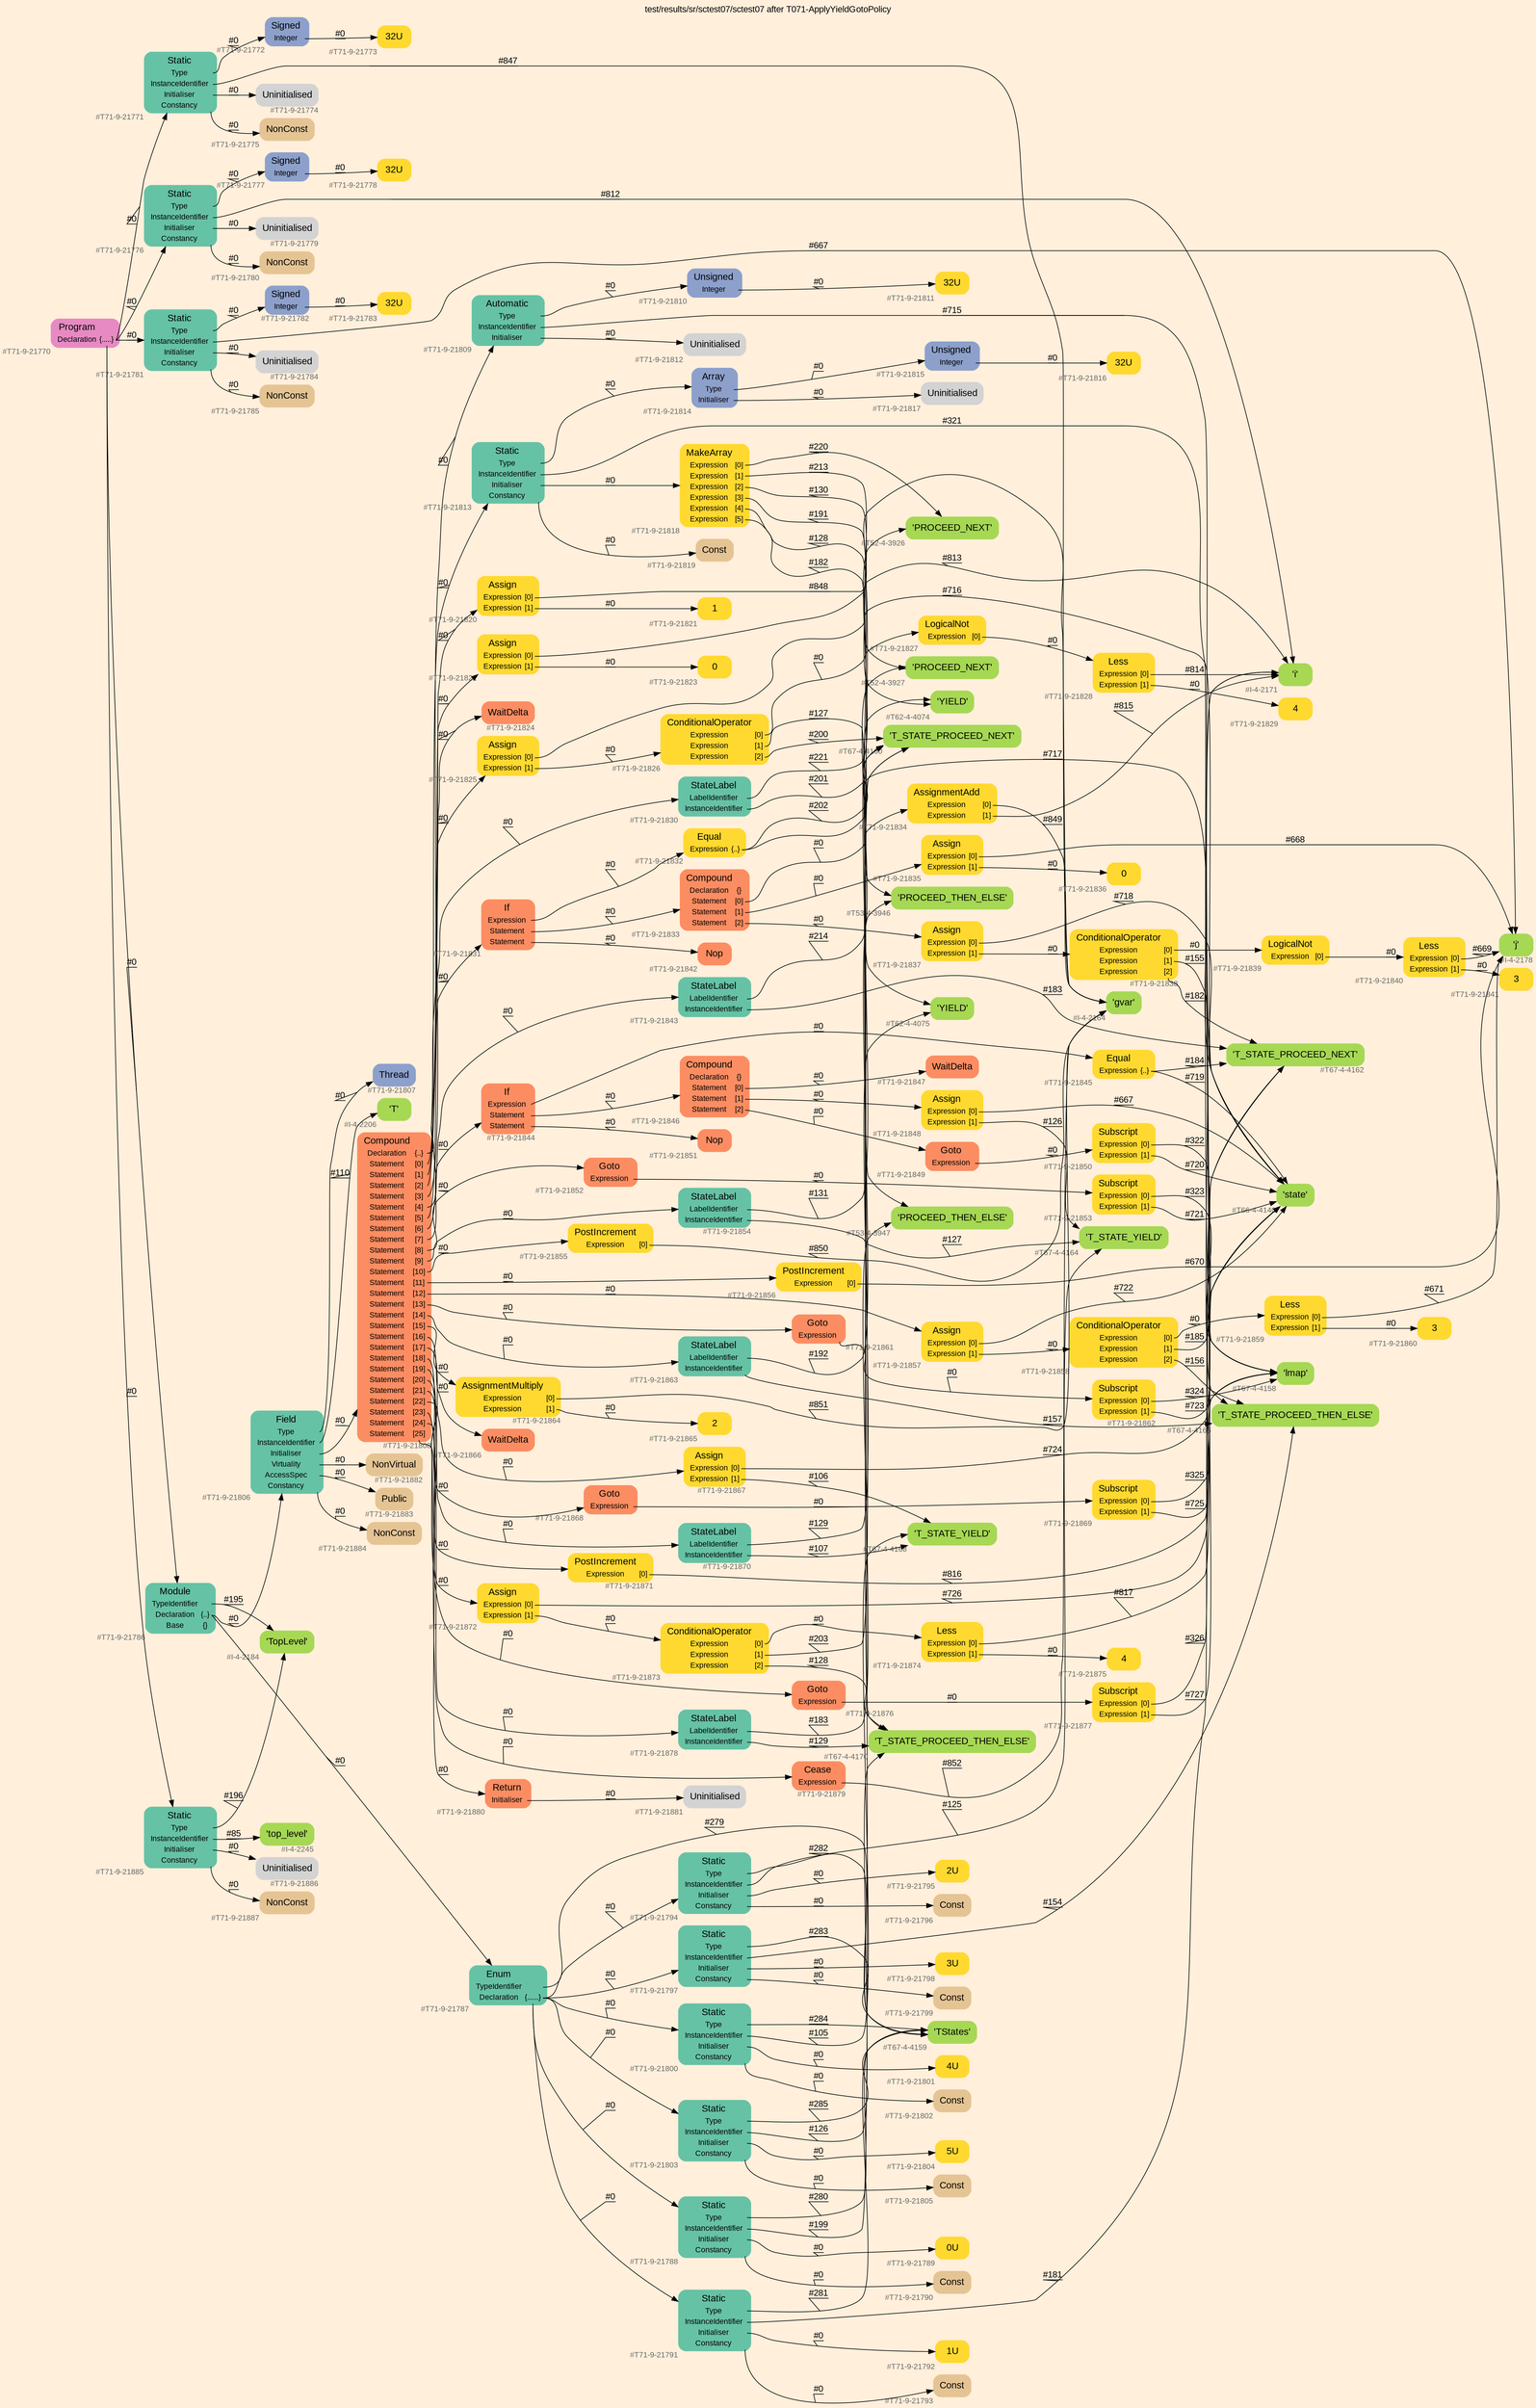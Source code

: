 digraph "test/results/sr/sctest07/sctest07 after T071-ApplyYieldGotoPolicy" {
label = "test/results/sr/sctest07/sctest07 after T071-ApplyYieldGotoPolicy"
labelloc = t
graph [
    rankdir = "LR"
    ranksep = 0.3
    bgcolor = antiquewhite1
    color = black
    fontcolor = black
    fontname = "Arial"
];
node [
    fontname = "Arial"
];
edge [
    fontname = "Arial"
];

// -------------------- node figure --------------------
// -------- block #T71-9-21770 ----------
"#T71-9-21770" [
    fillcolor = "/set28/4"
    xlabel = "#T71-9-21770"
    fontsize = "12"
    fontcolor = grey40
    shape = "plaintext"
    label = <<TABLE BORDER="0" CELLBORDER="0" CELLSPACING="0">
     <TR><TD><FONT COLOR="black" POINT-SIZE="15">Program</FONT></TD></TR>
     <TR><TD><FONT COLOR="black" POINT-SIZE="12">Declaration</FONT></TD><TD PORT="port0"><FONT COLOR="black" POINT-SIZE="12">{.....}</FONT></TD></TR>
    </TABLE>>
    style = "rounded,filled"
];

// -------- block #T71-9-21771 ----------
"#T71-9-21771" [
    fillcolor = "/set28/1"
    xlabel = "#T71-9-21771"
    fontsize = "12"
    fontcolor = grey40
    shape = "plaintext"
    label = <<TABLE BORDER="0" CELLBORDER="0" CELLSPACING="0">
     <TR><TD><FONT COLOR="black" POINT-SIZE="15">Static</FONT></TD></TR>
     <TR><TD><FONT COLOR="black" POINT-SIZE="12">Type</FONT></TD><TD PORT="port0"></TD></TR>
     <TR><TD><FONT COLOR="black" POINT-SIZE="12">InstanceIdentifier</FONT></TD><TD PORT="port1"></TD></TR>
     <TR><TD><FONT COLOR="black" POINT-SIZE="12">Initialiser</FONT></TD><TD PORT="port2"></TD></TR>
     <TR><TD><FONT COLOR="black" POINT-SIZE="12">Constancy</FONT></TD><TD PORT="port3"></TD></TR>
    </TABLE>>
    style = "rounded,filled"
];

// -------- block #T71-9-21772 ----------
"#T71-9-21772" [
    fillcolor = "/set28/3"
    xlabel = "#T71-9-21772"
    fontsize = "12"
    fontcolor = grey40
    shape = "plaintext"
    label = <<TABLE BORDER="0" CELLBORDER="0" CELLSPACING="0">
     <TR><TD><FONT COLOR="black" POINT-SIZE="15">Signed</FONT></TD></TR>
     <TR><TD><FONT COLOR="black" POINT-SIZE="12">Integer</FONT></TD><TD PORT="port0"></TD></TR>
    </TABLE>>
    style = "rounded,filled"
];

// -------- block #T71-9-21773 ----------
"#T71-9-21773" [
    fillcolor = "/set28/6"
    xlabel = "#T71-9-21773"
    fontsize = "12"
    fontcolor = grey40
    shape = "plaintext"
    label = <<TABLE BORDER="0" CELLBORDER="0" CELLSPACING="0">
     <TR><TD><FONT COLOR="black" POINT-SIZE="15">32U</FONT></TD></TR>
    </TABLE>>
    style = "rounded,filled"
];

// -------- block #I-4-2164 ----------
"#I-4-2164" [
    fillcolor = "/set28/5"
    xlabel = "#I-4-2164"
    fontsize = "12"
    fontcolor = grey40
    shape = "plaintext"
    label = <<TABLE BORDER="0" CELLBORDER="0" CELLSPACING="0">
     <TR><TD><FONT COLOR="black" POINT-SIZE="15">'gvar'</FONT></TD></TR>
    </TABLE>>
    style = "rounded,filled"
];

// -------- block #T71-9-21774 ----------
"#T71-9-21774" [
    xlabel = "#T71-9-21774"
    fontsize = "12"
    fontcolor = grey40
    shape = "plaintext"
    label = <<TABLE BORDER="0" CELLBORDER="0" CELLSPACING="0">
     <TR><TD><FONT COLOR="black" POINT-SIZE="15">Uninitialised</FONT></TD></TR>
    </TABLE>>
    style = "rounded,filled"
];

// -------- block #T71-9-21775 ----------
"#T71-9-21775" [
    fillcolor = "/set28/7"
    xlabel = "#T71-9-21775"
    fontsize = "12"
    fontcolor = grey40
    shape = "plaintext"
    label = <<TABLE BORDER="0" CELLBORDER="0" CELLSPACING="0">
     <TR><TD><FONT COLOR="black" POINT-SIZE="15">NonConst</FONT></TD></TR>
    </TABLE>>
    style = "rounded,filled"
];

// -------- block #T71-9-21776 ----------
"#T71-9-21776" [
    fillcolor = "/set28/1"
    xlabel = "#T71-9-21776"
    fontsize = "12"
    fontcolor = grey40
    shape = "plaintext"
    label = <<TABLE BORDER="0" CELLBORDER="0" CELLSPACING="0">
     <TR><TD><FONT COLOR="black" POINT-SIZE="15">Static</FONT></TD></TR>
     <TR><TD><FONT COLOR="black" POINT-SIZE="12">Type</FONT></TD><TD PORT="port0"></TD></TR>
     <TR><TD><FONT COLOR="black" POINT-SIZE="12">InstanceIdentifier</FONT></TD><TD PORT="port1"></TD></TR>
     <TR><TD><FONT COLOR="black" POINT-SIZE="12">Initialiser</FONT></TD><TD PORT="port2"></TD></TR>
     <TR><TD><FONT COLOR="black" POINT-SIZE="12">Constancy</FONT></TD><TD PORT="port3"></TD></TR>
    </TABLE>>
    style = "rounded,filled"
];

// -------- block #T71-9-21777 ----------
"#T71-9-21777" [
    fillcolor = "/set28/3"
    xlabel = "#T71-9-21777"
    fontsize = "12"
    fontcolor = grey40
    shape = "plaintext"
    label = <<TABLE BORDER="0" CELLBORDER="0" CELLSPACING="0">
     <TR><TD><FONT COLOR="black" POINT-SIZE="15">Signed</FONT></TD></TR>
     <TR><TD><FONT COLOR="black" POINT-SIZE="12">Integer</FONT></TD><TD PORT="port0"></TD></TR>
    </TABLE>>
    style = "rounded,filled"
];

// -------- block #T71-9-21778 ----------
"#T71-9-21778" [
    fillcolor = "/set28/6"
    xlabel = "#T71-9-21778"
    fontsize = "12"
    fontcolor = grey40
    shape = "plaintext"
    label = <<TABLE BORDER="0" CELLBORDER="0" CELLSPACING="0">
     <TR><TD><FONT COLOR="black" POINT-SIZE="15">32U</FONT></TD></TR>
    </TABLE>>
    style = "rounded,filled"
];

// -------- block #I-4-2171 ----------
"#I-4-2171" [
    fillcolor = "/set28/5"
    xlabel = "#I-4-2171"
    fontsize = "12"
    fontcolor = grey40
    shape = "plaintext"
    label = <<TABLE BORDER="0" CELLBORDER="0" CELLSPACING="0">
     <TR><TD><FONT COLOR="black" POINT-SIZE="15">'i'</FONT></TD></TR>
    </TABLE>>
    style = "rounded,filled"
];

// -------- block #T71-9-21779 ----------
"#T71-9-21779" [
    xlabel = "#T71-9-21779"
    fontsize = "12"
    fontcolor = grey40
    shape = "plaintext"
    label = <<TABLE BORDER="0" CELLBORDER="0" CELLSPACING="0">
     <TR><TD><FONT COLOR="black" POINT-SIZE="15">Uninitialised</FONT></TD></TR>
    </TABLE>>
    style = "rounded,filled"
];

// -------- block #T71-9-21780 ----------
"#T71-9-21780" [
    fillcolor = "/set28/7"
    xlabel = "#T71-9-21780"
    fontsize = "12"
    fontcolor = grey40
    shape = "plaintext"
    label = <<TABLE BORDER="0" CELLBORDER="0" CELLSPACING="0">
     <TR><TD><FONT COLOR="black" POINT-SIZE="15">NonConst</FONT></TD></TR>
    </TABLE>>
    style = "rounded,filled"
];

// -------- block #T71-9-21781 ----------
"#T71-9-21781" [
    fillcolor = "/set28/1"
    xlabel = "#T71-9-21781"
    fontsize = "12"
    fontcolor = grey40
    shape = "plaintext"
    label = <<TABLE BORDER="0" CELLBORDER="0" CELLSPACING="0">
     <TR><TD><FONT COLOR="black" POINT-SIZE="15">Static</FONT></TD></TR>
     <TR><TD><FONT COLOR="black" POINT-SIZE="12">Type</FONT></TD><TD PORT="port0"></TD></TR>
     <TR><TD><FONT COLOR="black" POINT-SIZE="12">InstanceIdentifier</FONT></TD><TD PORT="port1"></TD></TR>
     <TR><TD><FONT COLOR="black" POINT-SIZE="12">Initialiser</FONT></TD><TD PORT="port2"></TD></TR>
     <TR><TD><FONT COLOR="black" POINT-SIZE="12">Constancy</FONT></TD><TD PORT="port3"></TD></TR>
    </TABLE>>
    style = "rounded,filled"
];

// -------- block #T71-9-21782 ----------
"#T71-9-21782" [
    fillcolor = "/set28/3"
    xlabel = "#T71-9-21782"
    fontsize = "12"
    fontcolor = grey40
    shape = "plaintext"
    label = <<TABLE BORDER="0" CELLBORDER="0" CELLSPACING="0">
     <TR><TD><FONT COLOR="black" POINT-SIZE="15">Signed</FONT></TD></TR>
     <TR><TD><FONT COLOR="black" POINT-SIZE="12">Integer</FONT></TD><TD PORT="port0"></TD></TR>
    </TABLE>>
    style = "rounded,filled"
];

// -------- block #T71-9-21783 ----------
"#T71-9-21783" [
    fillcolor = "/set28/6"
    xlabel = "#T71-9-21783"
    fontsize = "12"
    fontcolor = grey40
    shape = "plaintext"
    label = <<TABLE BORDER="0" CELLBORDER="0" CELLSPACING="0">
     <TR><TD><FONT COLOR="black" POINT-SIZE="15">32U</FONT></TD></TR>
    </TABLE>>
    style = "rounded,filled"
];

// -------- block #I-4-2178 ----------
"#I-4-2178" [
    fillcolor = "/set28/5"
    xlabel = "#I-4-2178"
    fontsize = "12"
    fontcolor = grey40
    shape = "plaintext"
    label = <<TABLE BORDER="0" CELLBORDER="0" CELLSPACING="0">
     <TR><TD><FONT COLOR="black" POINT-SIZE="15">'j'</FONT></TD></TR>
    </TABLE>>
    style = "rounded,filled"
];

// -------- block #T71-9-21784 ----------
"#T71-9-21784" [
    xlabel = "#T71-9-21784"
    fontsize = "12"
    fontcolor = grey40
    shape = "plaintext"
    label = <<TABLE BORDER="0" CELLBORDER="0" CELLSPACING="0">
     <TR><TD><FONT COLOR="black" POINT-SIZE="15">Uninitialised</FONT></TD></TR>
    </TABLE>>
    style = "rounded,filled"
];

// -------- block #T71-9-21785 ----------
"#T71-9-21785" [
    fillcolor = "/set28/7"
    xlabel = "#T71-9-21785"
    fontsize = "12"
    fontcolor = grey40
    shape = "plaintext"
    label = <<TABLE BORDER="0" CELLBORDER="0" CELLSPACING="0">
     <TR><TD><FONT COLOR="black" POINT-SIZE="15">NonConst</FONT></TD></TR>
    </TABLE>>
    style = "rounded,filled"
];

// -------- block #T71-9-21786 ----------
"#T71-9-21786" [
    fillcolor = "/set28/1"
    xlabel = "#T71-9-21786"
    fontsize = "12"
    fontcolor = grey40
    shape = "plaintext"
    label = <<TABLE BORDER="0" CELLBORDER="0" CELLSPACING="0">
     <TR><TD><FONT COLOR="black" POINT-SIZE="15">Module</FONT></TD></TR>
     <TR><TD><FONT COLOR="black" POINT-SIZE="12">TypeIdentifier</FONT></TD><TD PORT="port0"></TD></TR>
     <TR><TD><FONT COLOR="black" POINT-SIZE="12">Declaration</FONT></TD><TD PORT="port1"><FONT COLOR="black" POINT-SIZE="12">{..}</FONT></TD></TR>
     <TR><TD><FONT COLOR="black" POINT-SIZE="12">Base</FONT></TD><TD PORT="port2"><FONT COLOR="black" POINT-SIZE="12">{}</FONT></TD></TR>
    </TABLE>>
    style = "rounded,filled"
];

// -------- block #I-4-2184 ----------
"#I-4-2184" [
    fillcolor = "/set28/5"
    xlabel = "#I-4-2184"
    fontsize = "12"
    fontcolor = grey40
    shape = "plaintext"
    label = <<TABLE BORDER="0" CELLBORDER="0" CELLSPACING="0">
     <TR><TD><FONT COLOR="black" POINT-SIZE="15">'TopLevel'</FONT></TD></TR>
    </TABLE>>
    style = "rounded,filled"
];

// -------- block #T71-9-21787 ----------
"#T71-9-21787" [
    fillcolor = "/set28/1"
    xlabel = "#T71-9-21787"
    fontsize = "12"
    fontcolor = grey40
    shape = "plaintext"
    label = <<TABLE BORDER="0" CELLBORDER="0" CELLSPACING="0">
     <TR><TD><FONT COLOR="black" POINT-SIZE="15">Enum</FONT></TD></TR>
     <TR><TD><FONT COLOR="black" POINT-SIZE="12">TypeIdentifier</FONT></TD><TD PORT="port0"></TD></TR>
     <TR><TD><FONT COLOR="black" POINT-SIZE="12">Declaration</FONT></TD><TD PORT="port1"><FONT COLOR="black" POINT-SIZE="12">{......}</FONT></TD></TR>
    </TABLE>>
    style = "rounded,filled"
];

// -------- block #T67-4-4159 ----------
"#T67-4-4159" [
    fillcolor = "/set28/5"
    xlabel = "#T67-4-4159"
    fontsize = "12"
    fontcolor = grey40
    shape = "plaintext"
    label = <<TABLE BORDER="0" CELLBORDER="0" CELLSPACING="0">
     <TR><TD><FONT COLOR="black" POINT-SIZE="15">'TStates'</FONT></TD></TR>
    </TABLE>>
    style = "rounded,filled"
];

// -------- block #T71-9-21788 ----------
"#T71-9-21788" [
    fillcolor = "/set28/1"
    xlabel = "#T71-9-21788"
    fontsize = "12"
    fontcolor = grey40
    shape = "plaintext"
    label = <<TABLE BORDER="0" CELLBORDER="0" CELLSPACING="0">
     <TR><TD><FONT COLOR="black" POINT-SIZE="15">Static</FONT></TD></TR>
     <TR><TD><FONT COLOR="black" POINT-SIZE="12">Type</FONT></TD><TD PORT="port0"></TD></TR>
     <TR><TD><FONT COLOR="black" POINT-SIZE="12">InstanceIdentifier</FONT></TD><TD PORT="port1"></TD></TR>
     <TR><TD><FONT COLOR="black" POINT-SIZE="12">Initialiser</FONT></TD><TD PORT="port2"></TD></TR>
     <TR><TD><FONT COLOR="black" POINT-SIZE="12">Constancy</FONT></TD><TD PORT="port3"></TD></TR>
    </TABLE>>
    style = "rounded,filled"
];

// -------- block #T67-4-4160 ----------
"#T67-4-4160" [
    fillcolor = "/set28/5"
    xlabel = "#T67-4-4160"
    fontsize = "12"
    fontcolor = grey40
    shape = "plaintext"
    label = <<TABLE BORDER="0" CELLBORDER="0" CELLSPACING="0">
     <TR><TD><FONT COLOR="black" POINT-SIZE="15">'T_STATE_PROCEED_NEXT'</FONT></TD></TR>
    </TABLE>>
    style = "rounded,filled"
];

// -------- block #T71-9-21789 ----------
"#T71-9-21789" [
    fillcolor = "/set28/6"
    xlabel = "#T71-9-21789"
    fontsize = "12"
    fontcolor = grey40
    shape = "plaintext"
    label = <<TABLE BORDER="0" CELLBORDER="0" CELLSPACING="0">
     <TR><TD><FONT COLOR="black" POINT-SIZE="15">0U</FONT></TD></TR>
    </TABLE>>
    style = "rounded,filled"
];

// -------- block #T71-9-21790 ----------
"#T71-9-21790" [
    fillcolor = "/set28/7"
    xlabel = "#T71-9-21790"
    fontsize = "12"
    fontcolor = grey40
    shape = "plaintext"
    label = <<TABLE BORDER="0" CELLBORDER="0" CELLSPACING="0">
     <TR><TD><FONT COLOR="black" POINT-SIZE="15">Const</FONT></TD></TR>
    </TABLE>>
    style = "rounded,filled"
];

// -------- block #T71-9-21791 ----------
"#T71-9-21791" [
    fillcolor = "/set28/1"
    xlabel = "#T71-9-21791"
    fontsize = "12"
    fontcolor = grey40
    shape = "plaintext"
    label = <<TABLE BORDER="0" CELLBORDER="0" CELLSPACING="0">
     <TR><TD><FONT COLOR="black" POINT-SIZE="15">Static</FONT></TD></TR>
     <TR><TD><FONT COLOR="black" POINT-SIZE="12">Type</FONT></TD><TD PORT="port0"></TD></TR>
     <TR><TD><FONT COLOR="black" POINT-SIZE="12">InstanceIdentifier</FONT></TD><TD PORT="port1"></TD></TR>
     <TR><TD><FONT COLOR="black" POINT-SIZE="12">Initialiser</FONT></TD><TD PORT="port2"></TD></TR>
     <TR><TD><FONT COLOR="black" POINT-SIZE="12">Constancy</FONT></TD><TD PORT="port3"></TD></TR>
    </TABLE>>
    style = "rounded,filled"
];

// -------- block #T67-4-4162 ----------
"#T67-4-4162" [
    fillcolor = "/set28/5"
    xlabel = "#T67-4-4162"
    fontsize = "12"
    fontcolor = grey40
    shape = "plaintext"
    label = <<TABLE BORDER="0" CELLBORDER="0" CELLSPACING="0">
     <TR><TD><FONT COLOR="black" POINT-SIZE="15">'T_STATE_PROCEED_NEXT'</FONT></TD></TR>
    </TABLE>>
    style = "rounded,filled"
];

// -------- block #T71-9-21792 ----------
"#T71-9-21792" [
    fillcolor = "/set28/6"
    xlabel = "#T71-9-21792"
    fontsize = "12"
    fontcolor = grey40
    shape = "plaintext"
    label = <<TABLE BORDER="0" CELLBORDER="0" CELLSPACING="0">
     <TR><TD><FONT COLOR="black" POINT-SIZE="15">1U</FONT></TD></TR>
    </TABLE>>
    style = "rounded,filled"
];

// -------- block #T71-9-21793 ----------
"#T71-9-21793" [
    fillcolor = "/set28/7"
    xlabel = "#T71-9-21793"
    fontsize = "12"
    fontcolor = grey40
    shape = "plaintext"
    label = <<TABLE BORDER="0" CELLBORDER="0" CELLSPACING="0">
     <TR><TD><FONT COLOR="black" POINT-SIZE="15">Const</FONT></TD></TR>
    </TABLE>>
    style = "rounded,filled"
];

// -------- block #T71-9-21794 ----------
"#T71-9-21794" [
    fillcolor = "/set28/1"
    xlabel = "#T71-9-21794"
    fontsize = "12"
    fontcolor = grey40
    shape = "plaintext"
    label = <<TABLE BORDER="0" CELLBORDER="0" CELLSPACING="0">
     <TR><TD><FONT COLOR="black" POINT-SIZE="15">Static</FONT></TD></TR>
     <TR><TD><FONT COLOR="black" POINT-SIZE="12">Type</FONT></TD><TD PORT="port0"></TD></TR>
     <TR><TD><FONT COLOR="black" POINT-SIZE="12">InstanceIdentifier</FONT></TD><TD PORT="port1"></TD></TR>
     <TR><TD><FONT COLOR="black" POINT-SIZE="12">Initialiser</FONT></TD><TD PORT="port2"></TD></TR>
     <TR><TD><FONT COLOR="black" POINT-SIZE="12">Constancy</FONT></TD><TD PORT="port3"></TD></TR>
    </TABLE>>
    style = "rounded,filled"
];

// -------- block #T67-4-4164 ----------
"#T67-4-4164" [
    fillcolor = "/set28/5"
    xlabel = "#T67-4-4164"
    fontsize = "12"
    fontcolor = grey40
    shape = "plaintext"
    label = <<TABLE BORDER="0" CELLBORDER="0" CELLSPACING="0">
     <TR><TD><FONT COLOR="black" POINT-SIZE="15">'T_STATE_YIELD'</FONT></TD></TR>
    </TABLE>>
    style = "rounded,filled"
];

// -------- block #T71-9-21795 ----------
"#T71-9-21795" [
    fillcolor = "/set28/6"
    xlabel = "#T71-9-21795"
    fontsize = "12"
    fontcolor = grey40
    shape = "plaintext"
    label = <<TABLE BORDER="0" CELLBORDER="0" CELLSPACING="0">
     <TR><TD><FONT COLOR="black" POINT-SIZE="15">2U</FONT></TD></TR>
    </TABLE>>
    style = "rounded,filled"
];

// -------- block #T71-9-21796 ----------
"#T71-9-21796" [
    fillcolor = "/set28/7"
    xlabel = "#T71-9-21796"
    fontsize = "12"
    fontcolor = grey40
    shape = "plaintext"
    label = <<TABLE BORDER="0" CELLBORDER="0" CELLSPACING="0">
     <TR><TD><FONT COLOR="black" POINT-SIZE="15">Const</FONT></TD></TR>
    </TABLE>>
    style = "rounded,filled"
];

// -------- block #T71-9-21797 ----------
"#T71-9-21797" [
    fillcolor = "/set28/1"
    xlabel = "#T71-9-21797"
    fontsize = "12"
    fontcolor = grey40
    shape = "plaintext"
    label = <<TABLE BORDER="0" CELLBORDER="0" CELLSPACING="0">
     <TR><TD><FONT COLOR="black" POINT-SIZE="15">Static</FONT></TD></TR>
     <TR><TD><FONT COLOR="black" POINT-SIZE="12">Type</FONT></TD><TD PORT="port0"></TD></TR>
     <TR><TD><FONT COLOR="black" POINT-SIZE="12">InstanceIdentifier</FONT></TD><TD PORT="port1"></TD></TR>
     <TR><TD><FONT COLOR="black" POINT-SIZE="12">Initialiser</FONT></TD><TD PORT="port2"></TD></TR>
     <TR><TD><FONT COLOR="black" POINT-SIZE="12">Constancy</FONT></TD><TD PORT="port3"></TD></TR>
    </TABLE>>
    style = "rounded,filled"
];

// -------- block #T67-4-4166 ----------
"#T67-4-4166" [
    fillcolor = "/set28/5"
    xlabel = "#T67-4-4166"
    fontsize = "12"
    fontcolor = grey40
    shape = "plaintext"
    label = <<TABLE BORDER="0" CELLBORDER="0" CELLSPACING="0">
     <TR><TD><FONT COLOR="black" POINT-SIZE="15">'T_STATE_PROCEED_THEN_ELSE'</FONT></TD></TR>
    </TABLE>>
    style = "rounded,filled"
];

// -------- block #T71-9-21798 ----------
"#T71-9-21798" [
    fillcolor = "/set28/6"
    xlabel = "#T71-9-21798"
    fontsize = "12"
    fontcolor = grey40
    shape = "plaintext"
    label = <<TABLE BORDER="0" CELLBORDER="0" CELLSPACING="0">
     <TR><TD><FONT COLOR="black" POINT-SIZE="15">3U</FONT></TD></TR>
    </TABLE>>
    style = "rounded,filled"
];

// -------- block #T71-9-21799 ----------
"#T71-9-21799" [
    fillcolor = "/set28/7"
    xlabel = "#T71-9-21799"
    fontsize = "12"
    fontcolor = grey40
    shape = "plaintext"
    label = <<TABLE BORDER="0" CELLBORDER="0" CELLSPACING="0">
     <TR><TD><FONT COLOR="black" POINT-SIZE="15">Const</FONT></TD></TR>
    </TABLE>>
    style = "rounded,filled"
];

// -------- block #T71-9-21800 ----------
"#T71-9-21800" [
    fillcolor = "/set28/1"
    xlabel = "#T71-9-21800"
    fontsize = "12"
    fontcolor = grey40
    shape = "plaintext"
    label = <<TABLE BORDER="0" CELLBORDER="0" CELLSPACING="0">
     <TR><TD><FONT COLOR="black" POINT-SIZE="15">Static</FONT></TD></TR>
     <TR><TD><FONT COLOR="black" POINT-SIZE="12">Type</FONT></TD><TD PORT="port0"></TD></TR>
     <TR><TD><FONT COLOR="black" POINT-SIZE="12">InstanceIdentifier</FONT></TD><TD PORT="port1"></TD></TR>
     <TR><TD><FONT COLOR="black" POINT-SIZE="12">Initialiser</FONT></TD><TD PORT="port2"></TD></TR>
     <TR><TD><FONT COLOR="black" POINT-SIZE="12">Constancy</FONT></TD><TD PORT="port3"></TD></TR>
    </TABLE>>
    style = "rounded,filled"
];

// -------- block #T67-4-4168 ----------
"#T67-4-4168" [
    fillcolor = "/set28/5"
    xlabel = "#T67-4-4168"
    fontsize = "12"
    fontcolor = grey40
    shape = "plaintext"
    label = <<TABLE BORDER="0" CELLBORDER="0" CELLSPACING="0">
     <TR><TD><FONT COLOR="black" POINT-SIZE="15">'T_STATE_YIELD'</FONT></TD></TR>
    </TABLE>>
    style = "rounded,filled"
];

// -------- block #T71-9-21801 ----------
"#T71-9-21801" [
    fillcolor = "/set28/6"
    xlabel = "#T71-9-21801"
    fontsize = "12"
    fontcolor = grey40
    shape = "plaintext"
    label = <<TABLE BORDER="0" CELLBORDER="0" CELLSPACING="0">
     <TR><TD><FONT COLOR="black" POINT-SIZE="15">4U</FONT></TD></TR>
    </TABLE>>
    style = "rounded,filled"
];

// -------- block #T71-9-21802 ----------
"#T71-9-21802" [
    fillcolor = "/set28/7"
    xlabel = "#T71-9-21802"
    fontsize = "12"
    fontcolor = grey40
    shape = "plaintext"
    label = <<TABLE BORDER="0" CELLBORDER="0" CELLSPACING="0">
     <TR><TD><FONT COLOR="black" POINT-SIZE="15">Const</FONT></TD></TR>
    </TABLE>>
    style = "rounded,filled"
];

// -------- block #T71-9-21803 ----------
"#T71-9-21803" [
    fillcolor = "/set28/1"
    xlabel = "#T71-9-21803"
    fontsize = "12"
    fontcolor = grey40
    shape = "plaintext"
    label = <<TABLE BORDER="0" CELLBORDER="0" CELLSPACING="0">
     <TR><TD><FONT COLOR="black" POINT-SIZE="15">Static</FONT></TD></TR>
     <TR><TD><FONT COLOR="black" POINT-SIZE="12">Type</FONT></TD><TD PORT="port0"></TD></TR>
     <TR><TD><FONT COLOR="black" POINT-SIZE="12">InstanceIdentifier</FONT></TD><TD PORT="port1"></TD></TR>
     <TR><TD><FONT COLOR="black" POINT-SIZE="12">Initialiser</FONT></TD><TD PORT="port2"></TD></TR>
     <TR><TD><FONT COLOR="black" POINT-SIZE="12">Constancy</FONT></TD><TD PORT="port3"></TD></TR>
    </TABLE>>
    style = "rounded,filled"
];

// -------- block #T67-4-4170 ----------
"#T67-4-4170" [
    fillcolor = "/set28/5"
    xlabel = "#T67-4-4170"
    fontsize = "12"
    fontcolor = grey40
    shape = "plaintext"
    label = <<TABLE BORDER="0" CELLBORDER="0" CELLSPACING="0">
     <TR><TD><FONT COLOR="black" POINT-SIZE="15">'T_STATE_PROCEED_THEN_ELSE'</FONT></TD></TR>
    </TABLE>>
    style = "rounded,filled"
];

// -------- block #T71-9-21804 ----------
"#T71-9-21804" [
    fillcolor = "/set28/6"
    xlabel = "#T71-9-21804"
    fontsize = "12"
    fontcolor = grey40
    shape = "plaintext"
    label = <<TABLE BORDER="0" CELLBORDER="0" CELLSPACING="0">
     <TR><TD><FONT COLOR="black" POINT-SIZE="15">5U</FONT></TD></TR>
    </TABLE>>
    style = "rounded,filled"
];

// -------- block #T71-9-21805 ----------
"#T71-9-21805" [
    fillcolor = "/set28/7"
    xlabel = "#T71-9-21805"
    fontsize = "12"
    fontcolor = grey40
    shape = "plaintext"
    label = <<TABLE BORDER="0" CELLBORDER="0" CELLSPACING="0">
     <TR><TD><FONT COLOR="black" POINT-SIZE="15">Const</FONT></TD></TR>
    </TABLE>>
    style = "rounded,filled"
];

// -------- block #T71-9-21806 ----------
"#T71-9-21806" [
    fillcolor = "/set28/1"
    xlabel = "#T71-9-21806"
    fontsize = "12"
    fontcolor = grey40
    shape = "plaintext"
    label = <<TABLE BORDER="0" CELLBORDER="0" CELLSPACING="0">
     <TR><TD><FONT COLOR="black" POINT-SIZE="15">Field</FONT></TD></TR>
     <TR><TD><FONT COLOR="black" POINT-SIZE="12">Type</FONT></TD><TD PORT="port0"></TD></TR>
     <TR><TD><FONT COLOR="black" POINT-SIZE="12">InstanceIdentifier</FONT></TD><TD PORT="port1"></TD></TR>
     <TR><TD><FONT COLOR="black" POINT-SIZE="12">Initialiser</FONT></TD><TD PORT="port2"></TD></TR>
     <TR><TD><FONT COLOR="black" POINT-SIZE="12">Virtuality</FONT></TD><TD PORT="port3"></TD></TR>
     <TR><TD><FONT COLOR="black" POINT-SIZE="12">AccessSpec</FONT></TD><TD PORT="port4"></TD></TR>
     <TR><TD><FONT COLOR="black" POINT-SIZE="12">Constancy</FONT></TD><TD PORT="port5"></TD></TR>
    </TABLE>>
    style = "rounded,filled"
];

// -------- block #T71-9-21807 ----------
"#T71-9-21807" [
    fillcolor = "/set28/3"
    xlabel = "#T71-9-21807"
    fontsize = "12"
    fontcolor = grey40
    shape = "plaintext"
    label = <<TABLE BORDER="0" CELLBORDER="0" CELLSPACING="0">
     <TR><TD><FONT COLOR="black" POINT-SIZE="15">Thread</FONT></TD></TR>
    </TABLE>>
    style = "rounded,filled"
];

// -------- block #I-4-2206 ----------
"#I-4-2206" [
    fillcolor = "/set28/5"
    xlabel = "#I-4-2206"
    fontsize = "12"
    fontcolor = grey40
    shape = "plaintext"
    label = <<TABLE BORDER="0" CELLBORDER="0" CELLSPACING="0">
     <TR><TD><FONT COLOR="black" POINT-SIZE="15">'T'</FONT></TD></TR>
    </TABLE>>
    style = "rounded,filled"
];

// -------- block #T71-9-21808 ----------
"#T71-9-21808" [
    fillcolor = "/set28/2"
    xlabel = "#T71-9-21808"
    fontsize = "12"
    fontcolor = grey40
    shape = "plaintext"
    label = <<TABLE BORDER="0" CELLBORDER="0" CELLSPACING="0">
     <TR><TD><FONT COLOR="black" POINT-SIZE="15">Compound</FONT></TD></TR>
     <TR><TD><FONT COLOR="black" POINT-SIZE="12">Declaration</FONT></TD><TD PORT="port0"><FONT COLOR="black" POINT-SIZE="12">{..}</FONT></TD></TR>
     <TR><TD><FONT COLOR="black" POINT-SIZE="12">Statement</FONT></TD><TD PORT="port1"><FONT COLOR="black" POINT-SIZE="12">[0]</FONT></TD></TR>
     <TR><TD><FONT COLOR="black" POINT-SIZE="12">Statement</FONT></TD><TD PORT="port2"><FONT COLOR="black" POINT-SIZE="12">[1]</FONT></TD></TR>
     <TR><TD><FONT COLOR="black" POINT-SIZE="12">Statement</FONT></TD><TD PORT="port3"><FONT COLOR="black" POINT-SIZE="12">[2]</FONT></TD></TR>
     <TR><TD><FONT COLOR="black" POINT-SIZE="12">Statement</FONT></TD><TD PORT="port4"><FONT COLOR="black" POINT-SIZE="12">[3]</FONT></TD></TR>
     <TR><TD><FONT COLOR="black" POINT-SIZE="12">Statement</FONT></TD><TD PORT="port5"><FONT COLOR="black" POINT-SIZE="12">[4]</FONT></TD></TR>
     <TR><TD><FONT COLOR="black" POINT-SIZE="12">Statement</FONT></TD><TD PORT="port6"><FONT COLOR="black" POINT-SIZE="12">[5]</FONT></TD></TR>
     <TR><TD><FONT COLOR="black" POINT-SIZE="12">Statement</FONT></TD><TD PORT="port7"><FONT COLOR="black" POINT-SIZE="12">[6]</FONT></TD></TR>
     <TR><TD><FONT COLOR="black" POINT-SIZE="12">Statement</FONT></TD><TD PORT="port8"><FONT COLOR="black" POINT-SIZE="12">[7]</FONT></TD></TR>
     <TR><TD><FONT COLOR="black" POINT-SIZE="12">Statement</FONT></TD><TD PORT="port9"><FONT COLOR="black" POINT-SIZE="12">[8]</FONT></TD></TR>
     <TR><TD><FONT COLOR="black" POINT-SIZE="12">Statement</FONT></TD><TD PORT="port10"><FONT COLOR="black" POINT-SIZE="12">[9]</FONT></TD></TR>
     <TR><TD><FONT COLOR="black" POINT-SIZE="12">Statement</FONT></TD><TD PORT="port11"><FONT COLOR="black" POINT-SIZE="12">[10]</FONT></TD></TR>
     <TR><TD><FONT COLOR="black" POINT-SIZE="12">Statement</FONT></TD><TD PORT="port12"><FONT COLOR="black" POINT-SIZE="12">[11]</FONT></TD></TR>
     <TR><TD><FONT COLOR="black" POINT-SIZE="12">Statement</FONT></TD><TD PORT="port13"><FONT COLOR="black" POINT-SIZE="12">[12]</FONT></TD></TR>
     <TR><TD><FONT COLOR="black" POINT-SIZE="12">Statement</FONT></TD><TD PORT="port14"><FONT COLOR="black" POINT-SIZE="12">[13]</FONT></TD></TR>
     <TR><TD><FONT COLOR="black" POINT-SIZE="12">Statement</FONT></TD><TD PORT="port15"><FONT COLOR="black" POINT-SIZE="12">[14]</FONT></TD></TR>
     <TR><TD><FONT COLOR="black" POINT-SIZE="12">Statement</FONT></TD><TD PORT="port16"><FONT COLOR="black" POINT-SIZE="12">[15]</FONT></TD></TR>
     <TR><TD><FONT COLOR="black" POINT-SIZE="12">Statement</FONT></TD><TD PORT="port17"><FONT COLOR="black" POINT-SIZE="12">[16]</FONT></TD></TR>
     <TR><TD><FONT COLOR="black" POINT-SIZE="12">Statement</FONT></TD><TD PORT="port18"><FONT COLOR="black" POINT-SIZE="12">[17]</FONT></TD></TR>
     <TR><TD><FONT COLOR="black" POINT-SIZE="12">Statement</FONT></TD><TD PORT="port19"><FONT COLOR="black" POINT-SIZE="12">[18]</FONT></TD></TR>
     <TR><TD><FONT COLOR="black" POINT-SIZE="12">Statement</FONT></TD><TD PORT="port20"><FONT COLOR="black" POINT-SIZE="12">[19]</FONT></TD></TR>
     <TR><TD><FONT COLOR="black" POINT-SIZE="12">Statement</FONT></TD><TD PORT="port21"><FONT COLOR="black" POINT-SIZE="12">[20]</FONT></TD></TR>
     <TR><TD><FONT COLOR="black" POINT-SIZE="12">Statement</FONT></TD><TD PORT="port22"><FONT COLOR="black" POINT-SIZE="12">[21]</FONT></TD></TR>
     <TR><TD><FONT COLOR="black" POINT-SIZE="12">Statement</FONT></TD><TD PORT="port23"><FONT COLOR="black" POINT-SIZE="12">[22]</FONT></TD></TR>
     <TR><TD><FONT COLOR="black" POINT-SIZE="12">Statement</FONT></TD><TD PORT="port24"><FONT COLOR="black" POINT-SIZE="12">[23]</FONT></TD></TR>
     <TR><TD><FONT COLOR="black" POINT-SIZE="12">Statement</FONT></TD><TD PORT="port25"><FONT COLOR="black" POINT-SIZE="12">[24]</FONT></TD></TR>
     <TR><TD><FONT COLOR="black" POINT-SIZE="12">Statement</FONT></TD><TD PORT="port26"><FONT COLOR="black" POINT-SIZE="12">[25]</FONT></TD></TR>
    </TABLE>>
    style = "rounded,filled"
];

// -------- block #T71-9-21809 ----------
"#T71-9-21809" [
    fillcolor = "/set28/1"
    xlabel = "#T71-9-21809"
    fontsize = "12"
    fontcolor = grey40
    shape = "plaintext"
    label = <<TABLE BORDER="0" CELLBORDER="0" CELLSPACING="0">
     <TR><TD><FONT COLOR="black" POINT-SIZE="15">Automatic</FONT></TD></TR>
     <TR><TD><FONT COLOR="black" POINT-SIZE="12">Type</FONT></TD><TD PORT="port0"></TD></TR>
     <TR><TD><FONT COLOR="black" POINT-SIZE="12">InstanceIdentifier</FONT></TD><TD PORT="port1"></TD></TR>
     <TR><TD><FONT COLOR="black" POINT-SIZE="12">Initialiser</FONT></TD><TD PORT="port2"></TD></TR>
    </TABLE>>
    style = "rounded,filled"
];

// -------- block #T71-9-21810 ----------
"#T71-9-21810" [
    fillcolor = "/set28/3"
    xlabel = "#T71-9-21810"
    fontsize = "12"
    fontcolor = grey40
    shape = "plaintext"
    label = <<TABLE BORDER="0" CELLBORDER="0" CELLSPACING="0">
     <TR><TD><FONT COLOR="black" POINT-SIZE="15">Unsigned</FONT></TD></TR>
     <TR><TD><FONT COLOR="black" POINT-SIZE="12">Integer</FONT></TD><TD PORT="port0"></TD></TR>
    </TABLE>>
    style = "rounded,filled"
];

// -------- block #T71-9-21811 ----------
"#T71-9-21811" [
    fillcolor = "/set28/6"
    xlabel = "#T71-9-21811"
    fontsize = "12"
    fontcolor = grey40
    shape = "plaintext"
    label = <<TABLE BORDER="0" CELLBORDER="0" CELLSPACING="0">
     <TR><TD><FONT COLOR="black" POINT-SIZE="15">32U</FONT></TD></TR>
    </TABLE>>
    style = "rounded,filled"
];

// -------- block #T66-4-4140 ----------
"#T66-4-4140" [
    fillcolor = "/set28/5"
    xlabel = "#T66-4-4140"
    fontsize = "12"
    fontcolor = grey40
    shape = "plaintext"
    label = <<TABLE BORDER="0" CELLBORDER="0" CELLSPACING="0">
     <TR><TD><FONT COLOR="black" POINT-SIZE="15">'state'</FONT></TD></TR>
    </TABLE>>
    style = "rounded,filled"
];

// -------- block #T71-9-21812 ----------
"#T71-9-21812" [
    xlabel = "#T71-9-21812"
    fontsize = "12"
    fontcolor = grey40
    shape = "plaintext"
    label = <<TABLE BORDER="0" CELLBORDER="0" CELLSPACING="0">
     <TR><TD><FONT COLOR="black" POINT-SIZE="15">Uninitialised</FONT></TD></TR>
    </TABLE>>
    style = "rounded,filled"
];

// -------- block #T71-9-21813 ----------
"#T71-9-21813" [
    fillcolor = "/set28/1"
    xlabel = "#T71-9-21813"
    fontsize = "12"
    fontcolor = grey40
    shape = "plaintext"
    label = <<TABLE BORDER="0" CELLBORDER="0" CELLSPACING="0">
     <TR><TD><FONT COLOR="black" POINT-SIZE="15">Static</FONT></TD></TR>
     <TR><TD><FONT COLOR="black" POINT-SIZE="12">Type</FONT></TD><TD PORT="port0"></TD></TR>
     <TR><TD><FONT COLOR="black" POINT-SIZE="12">InstanceIdentifier</FONT></TD><TD PORT="port1"></TD></TR>
     <TR><TD><FONT COLOR="black" POINT-SIZE="12">Initialiser</FONT></TD><TD PORT="port2"></TD></TR>
     <TR><TD><FONT COLOR="black" POINT-SIZE="12">Constancy</FONT></TD><TD PORT="port3"></TD></TR>
    </TABLE>>
    style = "rounded,filled"
];

// -------- block #T71-9-21814 ----------
"#T71-9-21814" [
    fillcolor = "/set28/3"
    xlabel = "#T71-9-21814"
    fontsize = "12"
    fontcolor = grey40
    shape = "plaintext"
    label = <<TABLE BORDER="0" CELLBORDER="0" CELLSPACING="0">
     <TR><TD><FONT COLOR="black" POINT-SIZE="15">Array</FONT></TD></TR>
     <TR><TD><FONT COLOR="black" POINT-SIZE="12">Type</FONT></TD><TD PORT="port0"></TD></TR>
     <TR><TD><FONT COLOR="black" POINT-SIZE="12">Initialiser</FONT></TD><TD PORT="port1"></TD></TR>
    </TABLE>>
    style = "rounded,filled"
];

// -------- block #T71-9-21815 ----------
"#T71-9-21815" [
    fillcolor = "/set28/3"
    xlabel = "#T71-9-21815"
    fontsize = "12"
    fontcolor = grey40
    shape = "plaintext"
    label = <<TABLE BORDER="0" CELLBORDER="0" CELLSPACING="0">
     <TR><TD><FONT COLOR="black" POINT-SIZE="15">Unsigned</FONT></TD></TR>
     <TR><TD><FONT COLOR="black" POINT-SIZE="12">Integer</FONT></TD><TD PORT="port0"></TD></TR>
    </TABLE>>
    style = "rounded,filled"
];

// -------- block #T71-9-21816 ----------
"#T71-9-21816" [
    fillcolor = "/set28/6"
    xlabel = "#T71-9-21816"
    fontsize = "12"
    fontcolor = grey40
    shape = "plaintext"
    label = <<TABLE BORDER="0" CELLBORDER="0" CELLSPACING="0">
     <TR><TD><FONT COLOR="black" POINT-SIZE="15">32U</FONT></TD></TR>
    </TABLE>>
    style = "rounded,filled"
];

// -------- block #T71-9-21817 ----------
"#T71-9-21817" [
    xlabel = "#T71-9-21817"
    fontsize = "12"
    fontcolor = grey40
    shape = "plaintext"
    label = <<TABLE BORDER="0" CELLBORDER="0" CELLSPACING="0">
     <TR><TD><FONT COLOR="black" POINT-SIZE="15">Uninitialised</FONT></TD></TR>
    </TABLE>>
    style = "rounded,filled"
];

// -------- block #T67-4-4158 ----------
"#T67-4-4158" [
    fillcolor = "/set28/5"
    xlabel = "#T67-4-4158"
    fontsize = "12"
    fontcolor = grey40
    shape = "plaintext"
    label = <<TABLE BORDER="0" CELLBORDER="0" CELLSPACING="0">
     <TR><TD><FONT COLOR="black" POINT-SIZE="15">'lmap'</FONT></TD></TR>
    </TABLE>>
    style = "rounded,filled"
];

// -------- block #T71-9-21818 ----------
"#T71-9-21818" [
    fillcolor = "/set28/6"
    xlabel = "#T71-9-21818"
    fontsize = "12"
    fontcolor = grey40
    shape = "plaintext"
    label = <<TABLE BORDER="0" CELLBORDER="0" CELLSPACING="0">
     <TR><TD><FONT COLOR="black" POINT-SIZE="15">MakeArray</FONT></TD></TR>
     <TR><TD><FONT COLOR="black" POINT-SIZE="12">Expression</FONT></TD><TD PORT="port0"><FONT COLOR="black" POINT-SIZE="12">[0]</FONT></TD></TR>
     <TR><TD><FONT COLOR="black" POINT-SIZE="12">Expression</FONT></TD><TD PORT="port1"><FONT COLOR="black" POINT-SIZE="12">[1]</FONT></TD></TR>
     <TR><TD><FONT COLOR="black" POINT-SIZE="12">Expression</FONT></TD><TD PORT="port2"><FONT COLOR="black" POINT-SIZE="12">[2]</FONT></TD></TR>
     <TR><TD><FONT COLOR="black" POINT-SIZE="12">Expression</FONT></TD><TD PORT="port3"><FONT COLOR="black" POINT-SIZE="12">[3]</FONT></TD></TR>
     <TR><TD><FONT COLOR="black" POINT-SIZE="12">Expression</FONT></TD><TD PORT="port4"><FONT COLOR="black" POINT-SIZE="12">[4]</FONT></TD></TR>
     <TR><TD><FONT COLOR="black" POINT-SIZE="12">Expression</FONT></TD><TD PORT="port5"><FONT COLOR="black" POINT-SIZE="12">[5]</FONT></TD></TR>
    </TABLE>>
    style = "rounded,filled"
];

// -------- block #T52-4-3926 ----------
"#T52-4-3926" [
    fillcolor = "/set28/5"
    xlabel = "#T52-4-3926"
    fontsize = "12"
    fontcolor = grey40
    shape = "plaintext"
    label = <<TABLE BORDER="0" CELLBORDER="0" CELLSPACING="0">
     <TR><TD><FONT COLOR="black" POINT-SIZE="15">'PROCEED_NEXT'</FONT></TD></TR>
    </TABLE>>
    style = "rounded,filled"
];

// -------- block #T52-4-3927 ----------
"#T52-4-3927" [
    fillcolor = "/set28/5"
    xlabel = "#T52-4-3927"
    fontsize = "12"
    fontcolor = grey40
    shape = "plaintext"
    label = <<TABLE BORDER="0" CELLBORDER="0" CELLSPACING="0">
     <TR><TD><FONT COLOR="black" POINT-SIZE="15">'PROCEED_NEXT'</FONT></TD></TR>
    </TABLE>>
    style = "rounded,filled"
];

// -------- block #T62-4-4074 ----------
"#T62-4-4074" [
    fillcolor = "/set28/5"
    xlabel = "#T62-4-4074"
    fontsize = "12"
    fontcolor = grey40
    shape = "plaintext"
    label = <<TABLE BORDER="0" CELLBORDER="0" CELLSPACING="0">
     <TR><TD><FONT COLOR="black" POINT-SIZE="15">'YIELD'</FONT></TD></TR>
    </TABLE>>
    style = "rounded,filled"
];

// -------- block #T53-4-3946 ----------
"#T53-4-3946" [
    fillcolor = "/set28/5"
    xlabel = "#T53-4-3946"
    fontsize = "12"
    fontcolor = grey40
    shape = "plaintext"
    label = <<TABLE BORDER="0" CELLBORDER="0" CELLSPACING="0">
     <TR><TD><FONT COLOR="black" POINT-SIZE="15">'PROCEED_THEN_ELSE'</FONT></TD></TR>
    </TABLE>>
    style = "rounded,filled"
];

// -------- block #T62-4-4075 ----------
"#T62-4-4075" [
    fillcolor = "/set28/5"
    xlabel = "#T62-4-4075"
    fontsize = "12"
    fontcolor = grey40
    shape = "plaintext"
    label = <<TABLE BORDER="0" CELLBORDER="0" CELLSPACING="0">
     <TR><TD><FONT COLOR="black" POINT-SIZE="15">'YIELD'</FONT></TD></TR>
    </TABLE>>
    style = "rounded,filled"
];

// -------- block #T53-4-3947 ----------
"#T53-4-3947" [
    fillcolor = "/set28/5"
    xlabel = "#T53-4-3947"
    fontsize = "12"
    fontcolor = grey40
    shape = "plaintext"
    label = <<TABLE BORDER="0" CELLBORDER="0" CELLSPACING="0">
     <TR><TD><FONT COLOR="black" POINT-SIZE="15">'PROCEED_THEN_ELSE'</FONT></TD></TR>
    </TABLE>>
    style = "rounded,filled"
];

// -------- block #T71-9-21819 ----------
"#T71-9-21819" [
    fillcolor = "/set28/7"
    xlabel = "#T71-9-21819"
    fontsize = "12"
    fontcolor = grey40
    shape = "plaintext"
    label = <<TABLE BORDER="0" CELLBORDER="0" CELLSPACING="0">
     <TR><TD><FONT COLOR="black" POINT-SIZE="15">Const</FONT></TD></TR>
    </TABLE>>
    style = "rounded,filled"
];

// -------- block #T71-9-21820 ----------
"#T71-9-21820" [
    fillcolor = "/set28/6"
    xlabel = "#T71-9-21820"
    fontsize = "12"
    fontcolor = grey40
    shape = "plaintext"
    label = <<TABLE BORDER="0" CELLBORDER="0" CELLSPACING="0">
     <TR><TD><FONT COLOR="black" POINT-SIZE="15">Assign</FONT></TD></TR>
     <TR><TD><FONT COLOR="black" POINT-SIZE="12">Expression</FONT></TD><TD PORT="port0"><FONT COLOR="black" POINT-SIZE="12">[0]</FONT></TD></TR>
     <TR><TD><FONT COLOR="black" POINT-SIZE="12">Expression</FONT></TD><TD PORT="port1"><FONT COLOR="black" POINT-SIZE="12">[1]</FONT></TD></TR>
    </TABLE>>
    style = "rounded,filled"
];

// -------- block #T71-9-21821 ----------
"#T71-9-21821" [
    fillcolor = "/set28/6"
    xlabel = "#T71-9-21821"
    fontsize = "12"
    fontcolor = grey40
    shape = "plaintext"
    label = <<TABLE BORDER="0" CELLBORDER="0" CELLSPACING="0">
     <TR><TD><FONT COLOR="black" POINT-SIZE="15">1</FONT></TD></TR>
    </TABLE>>
    style = "rounded,filled"
];

// -------- block #T71-9-21822 ----------
"#T71-9-21822" [
    fillcolor = "/set28/6"
    xlabel = "#T71-9-21822"
    fontsize = "12"
    fontcolor = grey40
    shape = "plaintext"
    label = <<TABLE BORDER="0" CELLBORDER="0" CELLSPACING="0">
     <TR><TD><FONT COLOR="black" POINT-SIZE="15">Assign</FONT></TD></TR>
     <TR><TD><FONT COLOR="black" POINT-SIZE="12">Expression</FONT></TD><TD PORT="port0"><FONT COLOR="black" POINT-SIZE="12">[0]</FONT></TD></TR>
     <TR><TD><FONT COLOR="black" POINT-SIZE="12">Expression</FONT></TD><TD PORT="port1"><FONT COLOR="black" POINT-SIZE="12">[1]</FONT></TD></TR>
    </TABLE>>
    style = "rounded,filled"
];

// -------- block #T71-9-21823 ----------
"#T71-9-21823" [
    fillcolor = "/set28/6"
    xlabel = "#T71-9-21823"
    fontsize = "12"
    fontcolor = grey40
    shape = "plaintext"
    label = <<TABLE BORDER="0" CELLBORDER="0" CELLSPACING="0">
     <TR><TD><FONT COLOR="black" POINT-SIZE="15">0</FONT></TD></TR>
    </TABLE>>
    style = "rounded,filled"
];

// -------- block #T71-9-21824 ----------
"#T71-9-21824" [
    fillcolor = "/set28/2"
    xlabel = "#T71-9-21824"
    fontsize = "12"
    fontcolor = grey40
    shape = "plaintext"
    label = <<TABLE BORDER="0" CELLBORDER="0" CELLSPACING="0">
     <TR><TD><FONT COLOR="black" POINT-SIZE="15">WaitDelta</FONT></TD></TR>
    </TABLE>>
    style = "rounded,filled"
];

// -------- block #T71-9-21825 ----------
"#T71-9-21825" [
    fillcolor = "/set28/6"
    xlabel = "#T71-9-21825"
    fontsize = "12"
    fontcolor = grey40
    shape = "plaintext"
    label = <<TABLE BORDER="0" CELLBORDER="0" CELLSPACING="0">
     <TR><TD><FONT COLOR="black" POINT-SIZE="15">Assign</FONT></TD></TR>
     <TR><TD><FONT COLOR="black" POINT-SIZE="12">Expression</FONT></TD><TD PORT="port0"><FONT COLOR="black" POINT-SIZE="12">[0]</FONT></TD></TR>
     <TR><TD><FONT COLOR="black" POINT-SIZE="12">Expression</FONT></TD><TD PORT="port1"><FONT COLOR="black" POINT-SIZE="12">[1]</FONT></TD></TR>
    </TABLE>>
    style = "rounded,filled"
];

// -------- block #T71-9-21826 ----------
"#T71-9-21826" [
    fillcolor = "/set28/6"
    xlabel = "#T71-9-21826"
    fontsize = "12"
    fontcolor = grey40
    shape = "plaintext"
    label = <<TABLE BORDER="0" CELLBORDER="0" CELLSPACING="0">
     <TR><TD><FONT COLOR="black" POINT-SIZE="15">ConditionalOperator</FONT></TD></TR>
     <TR><TD><FONT COLOR="black" POINT-SIZE="12">Expression</FONT></TD><TD PORT="port0"><FONT COLOR="black" POINT-SIZE="12">[0]</FONT></TD></TR>
     <TR><TD><FONT COLOR="black" POINT-SIZE="12">Expression</FONT></TD><TD PORT="port1"><FONT COLOR="black" POINT-SIZE="12">[1]</FONT></TD></TR>
     <TR><TD><FONT COLOR="black" POINT-SIZE="12">Expression</FONT></TD><TD PORT="port2"><FONT COLOR="black" POINT-SIZE="12">[2]</FONT></TD></TR>
    </TABLE>>
    style = "rounded,filled"
];

// -------- block #T71-9-21827 ----------
"#T71-9-21827" [
    fillcolor = "/set28/6"
    xlabel = "#T71-9-21827"
    fontsize = "12"
    fontcolor = grey40
    shape = "plaintext"
    label = <<TABLE BORDER="0" CELLBORDER="0" CELLSPACING="0">
     <TR><TD><FONT COLOR="black" POINT-SIZE="15">LogicalNot</FONT></TD></TR>
     <TR><TD><FONT COLOR="black" POINT-SIZE="12">Expression</FONT></TD><TD PORT="port0"><FONT COLOR="black" POINT-SIZE="12">[0]</FONT></TD></TR>
    </TABLE>>
    style = "rounded,filled"
];

// -------- block #T71-9-21828 ----------
"#T71-9-21828" [
    fillcolor = "/set28/6"
    xlabel = "#T71-9-21828"
    fontsize = "12"
    fontcolor = grey40
    shape = "plaintext"
    label = <<TABLE BORDER="0" CELLBORDER="0" CELLSPACING="0">
     <TR><TD><FONT COLOR="black" POINT-SIZE="15">Less</FONT></TD></TR>
     <TR><TD><FONT COLOR="black" POINT-SIZE="12">Expression</FONT></TD><TD PORT="port0"><FONT COLOR="black" POINT-SIZE="12">[0]</FONT></TD></TR>
     <TR><TD><FONT COLOR="black" POINT-SIZE="12">Expression</FONT></TD><TD PORT="port1"><FONT COLOR="black" POINT-SIZE="12">[1]</FONT></TD></TR>
    </TABLE>>
    style = "rounded,filled"
];

// -------- block #T71-9-21829 ----------
"#T71-9-21829" [
    fillcolor = "/set28/6"
    xlabel = "#T71-9-21829"
    fontsize = "12"
    fontcolor = grey40
    shape = "plaintext"
    label = <<TABLE BORDER="0" CELLBORDER="0" CELLSPACING="0">
     <TR><TD><FONT COLOR="black" POINT-SIZE="15">4</FONT></TD></TR>
    </TABLE>>
    style = "rounded,filled"
];

// -------- block #T71-9-21830 ----------
"#T71-9-21830" [
    fillcolor = "/set28/1"
    xlabel = "#T71-9-21830"
    fontsize = "12"
    fontcolor = grey40
    shape = "plaintext"
    label = <<TABLE BORDER="0" CELLBORDER="0" CELLSPACING="0">
     <TR><TD><FONT COLOR="black" POINT-SIZE="15">StateLabel</FONT></TD></TR>
     <TR><TD><FONT COLOR="black" POINT-SIZE="12">LabelIdentifier</FONT></TD><TD PORT="port0"></TD></TR>
     <TR><TD><FONT COLOR="black" POINT-SIZE="12">InstanceIdentifier</FONT></TD><TD PORT="port1"></TD></TR>
    </TABLE>>
    style = "rounded,filled"
];

// -------- block #T71-9-21831 ----------
"#T71-9-21831" [
    fillcolor = "/set28/2"
    xlabel = "#T71-9-21831"
    fontsize = "12"
    fontcolor = grey40
    shape = "plaintext"
    label = <<TABLE BORDER="0" CELLBORDER="0" CELLSPACING="0">
     <TR><TD><FONT COLOR="black" POINT-SIZE="15">If</FONT></TD></TR>
     <TR><TD><FONT COLOR="black" POINT-SIZE="12">Expression</FONT></TD><TD PORT="port0"></TD></TR>
     <TR><TD><FONT COLOR="black" POINT-SIZE="12">Statement</FONT></TD><TD PORT="port1"></TD></TR>
     <TR><TD><FONT COLOR="black" POINT-SIZE="12">Statement</FONT></TD><TD PORT="port2"></TD></TR>
    </TABLE>>
    style = "rounded,filled"
];

// -------- block #T71-9-21832 ----------
"#T71-9-21832" [
    fillcolor = "/set28/6"
    xlabel = "#T71-9-21832"
    fontsize = "12"
    fontcolor = grey40
    shape = "plaintext"
    label = <<TABLE BORDER="0" CELLBORDER="0" CELLSPACING="0">
     <TR><TD><FONT COLOR="black" POINT-SIZE="15">Equal</FONT></TD></TR>
     <TR><TD><FONT COLOR="black" POINT-SIZE="12">Expression</FONT></TD><TD PORT="port0"><FONT COLOR="black" POINT-SIZE="12">{..}</FONT></TD></TR>
    </TABLE>>
    style = "rounded,filled"
];

// -------- block #T71-9-21833 ----------
"#T71-9-21833" [
    fillcolor = "/set28/2"
    xlabel = "#T71-9-21833"
    fontsize = "12"
    fontcolor = grey40
    shape = "plaintext"
    label = <<TABLE BORDER="0" CELLBORDER="0" CELLSPACING="0">
     <TR><TD><FONT COLOR="black" POINT-SIZE="15">Compound</FONT></TD></TR>
     <TR><TD><FONT COLOR="black" POINT-SIZE="12">Declaration</FONT></TD><TD PORT="port0"><FONT COLOR="black" POINT-SIZE="12">{}</FONT></TD></TR>
     <TR><TD><FONT COLOR="black" POINT-SIZE="12">Statement</FONT></TD><TD PORT="port1"><FONT COLOR="black" POINT-SIZE="12">[0]</FONT></TD></TR>
     <TR><TD><FONT COLOR="black" POINT-SIZE="12">Statement</FONT></TD><TD PORT="port2"><FONT COLOR="black" POINT-SIZE="12">[1]</FONT></TD></TR>
     <TR><TD><FONT COLOR="black" POINT-SIZE="12">Statement</FONT></TD><TD PORT="port3"><FONT COLOR="black" POINT-SIZE="12">[2]</FONT></TD></TR>
    </TABLE>>
    style = "rounded,filled"
];

// -------- block #T71-9-21834 ----------
"#T71-9-21834" [
    fillcolor = "/set28/6"
    xlabel = "#T71-9-21834"
    fontsize = "12"
    fontcolor = grey40
    shape = "plaintext"
    label = <<TABLE BORDER="0" CELLBORDER="0" CELLSPACING="0">
     <TR><TD><FONT COLOR="black" POINT-SIZE="15">AssignmentAdd</FONT></TD></TR>
     <TR><TD><FONT COLOR="black" POINT-SIZE="12">Expression</FONT></TD><TD PORT="port0"><FONT COLOR="black" POINT-SIZE="12">[0]</FONT></TD></TR>
     <TR><TD><FONT COLOR="black" POINT-SIZE="12">Expression</FONT></TD><TD PORT="port1"><FONT COLOR="black" POINT-SIZE="12">[1]</FONT></TD></TR>
    </TABLE>>
    style = "rounded,filled"
];

// -------- block #T71-9-21835 ----------
"#T71-9-21835" [
    fillcolor = "/set28/6"
    xlabel = "#T71-9-21835"
    fontsize = "12"
    fontcolor = grey40
    shape = "plaintext"
    label = <<TABLE BORDER="0" CELLBORDER="0" CELLSPACING="0">
     <TR><TD><FONT COLOR="black" POINT-SIZE="15">Assign</FONT></TD></TR>
     <TR><TD><FONT COLOR="black" POINT-SIZE="12">Expression</FONT></TD><TD PORT="port0"><FONT COLOR="black" POINT-SIZE="12">[0]</FONT></TD></TR>
     <TR><TD><FONT COLOR="black" POINT-SIZE="12">Expression</FONT></TD><TD PORT="port1"><FONT COLOR="black" POINT-SIZE="12">[1]</FONT></TD></TR>
    </TABLE>>
    style = "rounded,filled"
];

// -------- block #T71-9-21836 ----------
"#T71-9-21836" [
    fillcolor = "/set28/6"
    xlabel = "#T71-9-21836"
    fontsize = "12"
    fontcolor = grey40
    shape = "plaintext"
    label = <<TABLE BORDER="0" CELLBORDER="0" CELLSPACING="0">
     <TR><TD><FONT COLOR="black" POINT-SIZE="15">0</FONT></TD></TR>
    </TABLE>>
    style = "rounded,filled"
];

// -------- block #T71-9-21837 ----------
"#T71-9-21837" [
    fillcolor = "/set28/6"
    xlabel = "#T71-9-21837"
    fontsize = "12"
    fontcolor = grey40
    shape = "plaintext"
    label = <<TABLE BORDER="0" CELLBORDER="0" CELLSPACING="0">
     <TR><TD><FONT COLOR="black" POINT-SIZE="15">Assign</FONT></TD></TR>
     <TR><TD><FONT COLOR="black" POINT-SIZE="12">Expression</FONT></TD><TD PORT="port0"><FONT COLOR="black" POINT-SIZE="12">[0]</FONT></TD></TR>
     <TR><TD><FONT COLOR="black" POINT-SIZE="12">Expression</FONT></TD><TD PORT="port1"><FONT COLOR="black" POINT-SIZE="12">[1]</FONT></TD></TR>
    </TABLE>>
    style = "rounded,filled"
];

// -------- block #T71-9-21838 ----------
"#T71-9-21838" [
    fillcolor = "/set28/6"
    xlabel = "#T71-9-21838"
    fontsize = "12"
    fontcolor = grey40
    shape = "plaintext"
    label = <<TABLE BORDER="0" CELLBORDER="0" CELLSPACING="0">
     <TR><TD><FONT COLOR="black" POINT-SIZE="15">ConditionalOperator</FONT></TD></TR>
     <TR><TD><FONT COLOR="black" POINT-SIZE="12">Expression</FONT></TD><TD PORT="port0"><FONT COLOR="black" POINT-SIZE="12">[0]</FONT></TD></TR>
     <TR><TD><FONT COLOR="black" POINT-SIZE="12">Expression</FONT></TD><TD PORT="port1"><FONT COLOR="black" POINT-SIZE="12">[1]</FONT></TD></TR>
     <TR><TD><FONT COLOR="black" POINT-SIZE="12">Expression</FONT></TD><TD PORT="port2"><FONT COLOR="black" POINT-SIZE="12">[2]</FONT></TD></TR>
    </TABLE>>
    style = "rounded,filled"
];

// -------- block #T71-9-21839 ----------
"#T71-9-21839" [
    fillcolor = "/set28/6"
    xlabel = "#T71-9-21839"
    fontsize = "12"
    fontcolor = grey40
    shape = "plaintext"
    label = <<TABLE BORDER="0" CELLBORDER="0" CELLSPACING="0">
     <TR><TD><FONT COLOR="black" POINT-SIZE="15">LogicalNot</FONT></TD></TR>
     <TR><TD><FONT COLOR="black" POINT-SIZE="12">Expression</FONT></TD><TD PORT="port0"><FONT COLOR="black" POINT-SIZE="12">[0]</FONT></TD></TR>
    </TABLE>>
    style = "rounded,filled"
];

// -------- block #T71-9-21840 ----------
"#T71-9-21840" [
    fillcolor = "/set28/6"
    xlabel = "#T71-9-21840"
    fontsize = "12"
    fontcolor = grey40
    shape = "plaintext"
    label = <<TABLE BORDER="0" CELLBORDER="0" CELLSPACING="0">
     <TR><TD><FONT COLOR="black" POINT-SIZE="15">Less</FONT></TD></TR>
     <TR><TD><FONT COLOR="black" POINT-SIZE="12">Expression</FONT></TD><TD PORT="port0"><FONT COLOR="black" POINT-SIZE="12">[0]</FONT></TD></TR>
     <TR><TD><FONT COLOR="black" POINT-SIZE="12">Expression</FONT></TD><TD PORT="port1"><FONT COLOR="black" POINT-SIZE="12">[1]</FONT></TD></TR>
    </TABLE>>
    style = "rounded,filled"
];

// -------- block #T71-9-21841 ----------
"#T71-9-21841" [
    fillcolor = "/set28/6"
    xlabel = "#T71-9-21841"
    fontsize = "12"
    fontcolor = grey40
    shape = "plaintext"
    label = <<TABLE BORDER="0" CELLBORDER="0" CELLSPACING="0">
     <TR><TD><FONT COLOR="black" POINT-SIZE="15">3</FONT></TD></TR>
    </TABLE>>
    style = "rounded,filled"
];

// -------- block #T71-9-21842 ----------
"#T71-9-21842" [
    fillcolor = "/set28/2"
    xlabel = "#T71-9-21842"
    fontsize = "12"
    fontcolor = grey40
    shape = "plaintext"
    label = <<TABLE BORDER="0" CELLBORDER="0" CELLSPACING="0">
     <TR><TD><FONT COLOR="black" POINT-SIZE="15">Nop</FONT></TD></TR>
    </TABLE>>
    style = "rounded,filled"
];

// -------- block #T71-9-21843 ----------
"#T71-9-21843" [
    fillcolor = "/set28/1"
    xlabel = "#T71-9-21843"
    fontsize = "12"
    fontcolor = grey40
    shape = "plaintext"
    label = <<TABLE BORDER="0" CELLBORDER="0" CELLSPACING="0">
     <TR><TD><FONT COLOR="black" POINT-SIZE="15">StateLabel</FONT></TD></TR>
     <TR><TD><FONT COLOR="black" POINT-SIZE="12">LabelIdentifier</FONT></TD><TD PORT="port0"></TD></TR>
     <TR><TD><FONT COLOR="black" POINT-SIZE="12">InstanceIdentifier</FONT></TD><TD PORT="port1"></TD></TR>
    </TABLE>>
    style = "rounded,filled"
];

// -------- block #T71-9-21844 ----------
"#T71-9-21844" [
    fillcolor = "/set28/2"
    xlabel = "#T71-9-21844"
    fontsize = "12"
    fontcolor = grey40
    shape = "plaintext"
    label = <<TABLE BORDER="0" CELLBORDER="0" CELLSPACING="0">
     <TR><TD><FONT COLOR="black" POINT-SIZE="15">If</FONT></TD></TR>
     <TR><TD><FONT COLOR="black" POINT-SIZE="12">Expression</FONT></TD><TD PORT="port0"></TD></TR>
     <TR><TD><FONT COLOR="black" POINT-SIZE="12">Statement</FONT></TD><TD PORT="port1"></TD></TR>
     <TR><TD><FONT COLOR="black" POINT-SIZE="12">Statement</FONT></TD><TD PORT="port2"></TD></TR>
    </TABLE>>
    style = "rounded,filled"
];

// -------- block #T71-9-21845 ----------
"#T71-9-21845" [
    fillcolor = "/set28/6"
    xlabel = "#T71-9-21845"
    fontsize = "12"
    fontcolor = grey40
    shape = "plaintext"
    label = <<TABLE BORDER="0" CELLBORDER="0" CELLSPACING="0">
     <TR><TD><FONT COLOR="black" POINT-SIZE="15">Equal</FONT></TD></TR>
     <TR><TD><FONT COLOR="black" POINT-SIZE="12">Expression</FONT></TD><TD PORT="port0"><FONT COLOR="black" POINT-SIZE="12">{..}</FONT></TD></TR>
    </TABLE>>
    style = "rounded,filled"
];

// -------- block #T71-9-21846 ----------
"#T71-9-21846" [
    fillcolor = "/set28/2"
    xlabel = "#T71-9-21846"
    fontsize = "12"
    fontcolor = grey40
    shape = "plaintext"
    label = <<TABLE BORDER="0" CELLBORDER="0" CELLSPACING="0">
     <TR><TD><FONT COLOR="black" POINT-SIZE="15">Compound</FONT></TD></TR>
     <TR><TD><FONT COLOR="black" POINT-SIZE="12">Declaration</FONT></TD><TD PORT="port0"><FONT COLOR="black" POINT-SIZE="12">{}</FONT></TD></TR>
     <TR><TD><FONT COLOR="black" POINT-SIZE="12">Statement</FONT></TD><TD PORT="port1"><FONT COLOR="black" POINT-SIZE="12">[0]</FONT></TD></TR>
     <TR><TD><FONT COLOR="black" POINT-SIZE="12">Statement</FONT></TD><TD PORT="port2"><FONT COLOR="black" POINT-SIZE="12">[1]</FONT></TD></TR>
     <TR><TD><FONT COLOR="black" POINT-SIZE="12">Statement</FONT></TD><TD PORT="port3"><FONT COLOR="black" POINT-SIZE="12">[2]</FONT></TD></TR>
    </TABLE>>
    style = "rounded,filled"
];

// -------- block #T71-9-21847 ----------
"#T71-9-21847" [
    fillcolor = "/set28/2"
    xlabel = "#T71-9-21847"
    fontsize = "12"
    fontcolor = grey40
    shape = "plaintext"
    label = <<TABLE BORDER="0" CELLBORDER="0" CELLSPACING="0">
     <TR><TD><FONT COLOR="black" POINT-SIZE="15">WaitDelta</FONT></TD></TR>
    </TABLE>>
    style = "rounded,filled"
];

// -------- block #T71-9-21848 ----------
"#T71-9-21848" [
    fillcolor = "/set28/6"
    xlabel = "#T71-9-21848"
    fontsize = "12"
    fontcolor = grey40
    shape = "plaintext"
    label = <<TABLE BORDER="0" CELLBORDER="0" CELLSPACING="0">
     <TR><TD><FONT COLOR="black" POINT-SIZE="15">Assign</FONT></TD></TR>
     <TR><TD><FONT COLOR="black" POINT-SIZE="12">Expression</FONT></TD><TD PORT="port0"><FONT COLOR="black" POINT-SIZE="12">[0]</FONT></TD></TR>
     <TR><TD><FONT COLOR="black" POINT-SIZE="12">Expression</FONT></TD><TD PORT="port1"><FONT COLOR="black" POINT-SIZE="12">[1]</FONT></TD></TR>
    </TABLE>>
    style = "rounded,filled"
];

// -------- block #T71-9-21849 ----------
"#T71-9-21849" [
    fillcolor = "/set28/2"
    xlabel = "#T71-9-21849"
    fontsize = "12"
    fontcolor = grey40
    shape = "plaintext"
    label = <<TABLE BORDER="0" CELLBORDER="0" CELLSPACING="0">
     <TR><TD><FONT COLOR="black" POINT-SIZE="15">Goto</FONT></TD></TR>
     <TR><TD><FONT COLOR="black" POINT-SIZE="12">Expression</FONT></TD><TD PORT="port0"></TD></TR>
    </TABLE>>
    style = "rounded,filled"
];

// -------- block #T71-9-21850 ----------
"#T71-9-21850" [
    fillcolor = "/set28/6"
    xlabel = "#T71-9-21850"
    fontsize = "12"
    fontcolor = grey40
    shape = "plaintext"
    label = <<TABLE BORDER="0" CELLBORDER="0" CELLSPACING="0">
     <TR><TD><FONT COLOR="black" POINT-SIZE="15">Subscript</FONT></TD></TR>
     <TR><TD><FONT COLOR="black" POINT-SIZE="12">Expression</FONT></TD><TD PORT="port0"><FONT COLOR="black" POINT-SIZE="12">[0]</FONT></TD></TR>
     <TR><TD><FONT COLOR="black" POINT-SIZE="12">Expression</FONT></TD><TD PORT="port1"><FONT COLOR="black" POINT-SIZE="12">[1]</FONT></TD></TR>
    </TABLE>>
    style = "rounded,filled"
];

// -------- block #T71-9-21851 ----------
"#T71-9-21851" [
    fillcolor = "/set28/2"
    xlabel = "#T71-9-21851"
    fontsize = "12"
    fontcolor = grey40
    shape = "plaintext"
    label = <<TABLE BORDER="0" CELLBORDER="0" CELLSPACING="0">
     <TR><TD><FONT COLOR="black" POINT-SIZE="15">Nop</FONT></TD></TR>
    </TABLE>>
    style = "rounded,filled"
];

// -------- block #T71-9-21852 ----------
"#T71-9-21852" [
    fillcolor = "/set28/2"
    xlabel = "#T71-9-21852"
    fontsize = "12"
    fontcolor = grey40
    shape = "plaintext"
    label = <<TABLE BORDER="0" CELLBORDER="0" CELLSPACING="0">
     <TR><TD><FONT COLOR="black" POINT-SIZE="15">Goto</FONT></TD></TR>
     <TR><TD><FONT COLOR="black" POINT-SIZE="12">Expression</FONT></TD><TD PORT="port0"></TD></TR>
    </TABLE>>
    style = "rounded,filled"
];

// -------- block #T71-9-21853 ----------
"#T71-9-21853" [
    fillcolor = "/set28/6"
    xlabel = "#T71-9-21853"
    fontsize = "12"
    fontcolor = grey40
    shape = "plaintext"
    label = <<TABLE BORDER="0" CELLBORDER="0" CELLSPACING="0">
     <TR><TD><FONT COLOR="black" POINT-SIZE="15">Subscript</FONT></TD></TR>
     <TR><TD><FONT COLOR="black" POINT-SIZE="12">Expression</FONT></TD><TD PORT="port0"><FONT COLOR="black" POINT-SIZE="12">[0]</FONT></TD></TR>
     <TR><TD><FONT COLOR="black" POINT-SIZE="12">Expression</FONT></TD><TD PORT="port1"><FONT COLOR="black" POINT-SIZE="12">[1]</FONT></TD></TR>
    </TABLE>>
    style = "rounded,filled"
];

// -------- block #T71-9-21854 ----------
"#T71-9-21854" [
    fillcolor = "/set28/1"
    xlabel = "#T71-9-21854"
    fontsize = "12"
    fontcolor = grey40
    shape = "plaintext"
    label = <<TABLE BORDER="0" CELLBORDER="0" CELLSPACING="0">
     <TR><TD><FONT COLOR="black" POINT-SIZE="15">StateLabel</FONT></TD></TR>
     <TR><TD><FONT COLOR="black" POINT-SIZE="12">LabelIdentifier</FONT></TD><TD PORT="port0"></TD></TR>
     <TR><TD><FONT COLOR="black" POINT-SIZE="12">InstanceIdentifier</FONT></TD><TD PORT="port1"></TD></TR>
    </TABLE>>
    style = "rounded,filled"
];

// -------- block #T71-9-21855 ----------
"#T71-9-21855" [
    fillcolor = "/set28/6"
    xlabel = "#T71-9-21855"
    fontsize = "12"
    fontcolor = grey40
    shape = "plaintext"
    label = <<TABLE BORDER="0" CELLBORDER="0" CELLSPACING="0">
     <TR><TD><FONT COLOR="black" POINT-SIZE="15">PostIncrement</FONT></TD></TR>
     <TR><TD><FONT COLOR="black" POINT-SIZE="12">Expression</FONT></TD><TD PORT="port0"><FONT COLOR="black" POINT-SIZE="12">[0]</FONT></TD></TR>
    </TABLE>>
    style = "rounded,filled"
];

// -------- block #T71-9-21856 ----------
"#T71-9-21856" [
    fillcolor = "/set28/6"
    xlabel = "#T71-9-21856"
    fontsize = "12"
    fontcolor = grey40
    shape = "plaintext"
    label = <<TABLE BORDER="0" CELLBORDER="0" CELLSPACING="0">
     <TR><TD><FONT COLOR="black" POINT-SIZE="15">PostIncrement</FONT></TD></TR>
     <TR><TD><FONT COLOR="black" POINT-SIZE="12">Expression</FONT></TD><TD PORT="port0"><FONT COLOR="black" POINT-SIZE="12">[0]</FONT></TD></TR>
    </TABLE>>
    style = "rounded,filled"
];

// -------- block #T71-9-21857 ----------
"#T71-9-21857" [
    fillcolor = "/set28/6"
    xlabel = "#T71-9-21857"
    fontsize = "12"
    fontcolor = grey40
    shape = "plaintext"
    label = <<TABLE BORDER="0" CELLBORDER="0" CELLSPACING="0">
     <TR><TD><FONT COLOR="black" POINT-SIZE="15">Assign</FONT></TD></TR>
     <TR><TD><FONT COLOR="black" POINT-SIZE="12">Expression</FONT></TD><TD PORT="port0"><FONT COLOR="black" POINT-SIZE="12">[0]</FONT></TD></TR>
     <TR><TD><FONT COLOR="black" POINT-SIZE="12">Expression</FONT></TD><TD PORT="port1"><FONT COLOR="black" POINT-SIZE="12">[1]</FONT></TD></TR>
    </TABLE>>
    style = "rounded,filled"
];

// -------- block #T71-9-21858 ----------
"#T71-9-21858" [
    fillcolor = "/set28/6"
    xlabel = "#T71-9-21858"
    fontsize = "12"
    fontcolor = grey40
    shape = "plaintext"
    label = <<TABLE BORDER="0" CELLBORDER="0" CELLSPACING="0">
     <TR><TD><FONT COLOR="black" POINT-SIZE="15">ConditionalOperator</FONT></TD></TR>
     <TR><TD><FONT COLOR="black" POINT-SIZE="12">Expression</FONT></TD><TD PORT="port0"><FONT COLOR="black" POINT-SIZE="12">[0]</FONT></TD></TR>
     <TR><TD><FONT COLOR="black" POINT-SIZE="12">Expression</FONT></TD><TD PORT="port1"><FONT COLOR="black" POINT-SIZE="12">[1]</FONT></TD></TR>
     <TR><TD><FONT COLOR="black" POINT-SIZE="12">Expression</FONT></TD><TD PORT="port2"><FONT COLOR="black" POINT-SIZE="12">[2]</FONT></TD></TR>
    </TABLE>>
    style = "rounded,filled"
];

// -------- block #T71-9-21859 ----------
"#T71-9-21859" [
    fillcolor = "/set28/6"
    xlabel = "#T71-9-21859"
    fontsize = "12"
    fontcolor = grey40
    shape = "plaintext"
    label = <<TABLE BORDER="0" CELLBORDER="0" CELLSPACING="0">
     <TR><TD><FONT COLOR="black" POINT-SIZE="15">Less</FONT></TD></TR>
     <TR><TD><FONT COLOR="black" POINT-SIZE="12">Expression</FONT></TD><TD PORT="port0"><FONT COLOR="black" POINT-SIZE="12">[0]</FONT></TD></TR>
     <TR><TD><FONT COLOR="black" POINT-SIZE="12">Expression</FONT></TD><TD PORT="port1"><FONT COLOR="black" POINT-SIZE="12">[1]</FONT></TD></TR>
    </TABLE>>
    style = "rounded,filled"
];

// -------- block #T71-9-21860 ----------
"#T71-9-21860" [
    fillcolor = "/set28/6"
    xlabel = "#T71-9-21860"
    fontsize = "12"
    fontcolor = grey40
    shape = "plaintext"
    label = <<TABLE BORDER="0" CELLBORDER="0" CELLSPACING="0">
     <TR><TD><FONT COLOR="black" POINT-SIZE="15">3</FONT></TD></TR>
    </TABLE>>
    style = "rounded,filled"
];

// -------- block #T71-9-21861 ----------
"#T71-9-21861" [
    fillcolor = "/set28/2"
    xlabel = "#T71-9-21861"
    fontsize = "12"
    fontcolor = grey40
    shape = "plaintext"
    label = <<TABLE BORDER="0" CELLBORDER="0" CELLSPACING="0">
     <TR><TD><FONT COLOR="black" POINT-SIZE="15">Goto</FONT></TD></TR>
     <TR><TD><FONT COLOR="black" POINT-SIZE="12">Expression</FONT></TD><TD PORT="port0"></TD></TR>
    </TABLE>>
    style = "rounded,filled"
];

// -------- block #T71-9-21862 ----------
"#T71-9-21862" [
    fillcolor = "/set28/6"
    xlabel = "#T71-9-21862"
    fontsize = "12"
    fontcolor = grey40
    shape = "plaintext"
    label = <<TABLE BORDER="0" CELLBORDER="0" CELLSPACING="0">
     <TR><TD><FONT COLOR="black" POINT-SIZE="15">Subscript</FONT></TD></TR>
     <TR><TD><FONT COLOR="black" POINT-SIZE="12">Expression</FONT></TD><TD PORT="port0"><FONT COLOR="black" POINT-SIZE="12">[0]</FONT></TD></TR>
     <TR><TD><FONT COLOR="black" POINT-SIZE="12">Expression</FONT></TD><TD PORT="port1"><FONT COLOR="black" POINT-SIZE="12">[1]</FONT></TD></TR>
    </TABLE>>
    style = "rounded,filled"
];

// -------- block #T71-9-21863 ----------
"#T71-9-21863" [
    fillcolor = "/set28/1"
    xlabel = "#T71-9-21863"
    fontsize = "12"
    fontcolor = grey40
    shape = "plaintext"
    label = <<TABLE BORDER="0" CELLBORDER="0" CELLSPACING="0">
     <TR><TD><FONT COLOR="black" POINT-SIZE="15">StateLabel</FONT></TD></TR>
     <TR><TD><FONT COLOR="black" POINT-SIZE="12">LabelIdentifier</FONT></TD><TD PORT="port0"></TD></TR>
     <TR><TD><FONT COLOR="black" POINT-SIZE="12">InstanceIdentifier</FONT></TD><TD PORT="port1"></TD></TR>
    </TABLE>>
    style = "rounded,filled"
];

// -------- block #T71-9-21864 ----------
"#T71-9-21864" [
    fillcolor = "/set28/6"
    xlabel = "#T71-9-21864"
    fontsize = "12"
    fontcolor = grey40
    shape = "plaintext"
    label = <<TABLE BORDER="0" CELLBORDER="0" CELLSPACING="0">
     <TR><TD><FONT COLOR="black" POINT-SIZE="15">AssignmentMultiply</FONT></TD></TR>
     <TR><TD><FONT COLOR="black" POINT-SIZE="12">Expression</FONT></TD><TD PORT="port0"><FONT COLOR="black" POINT-SIZE="12">[0]</FONT></TD></TR>
     <TR><TD><FONT COLOR="black" POINT-SIZE="12">Expression</FONT></TD><TD PORT="port1"><FONT COLOR="black" POINT-SIZE="12">[1]</FONT></TD></TR>
    </TABLE>>
    style = "rounded,filled"
];

// -------- block #T71-9-21865 ----------
"#T71-9-21865" [
    fillcolor = "/set28/6"
    xlabel = "#T71-9-21865"
    fontsize = "12"
    fontcolor = grey40
    shape = "plaintext"
    label = <<TABLE BORDER="0" CELLBORDER="0" CELLSPACING="0">
     <TR><TD><FONT COLOR="black" POINT-SIZE="15">2</FONT></TD></TR>
    </TABLE>>
    style = "rounded,filled"
];

// -------- block #T71-9-21866 ----------
"#T71-9-21866" [
    fillcolor = "/set28/2"
    xlabel = "#T71-9-21866"
    fontsize = "12"
    fontcolor = grey40
    shape = "plaintext"
    label = <<TABLE BORDER="0" CELLBORDER="0" CELLSPACING="0">
     <TR><TD><FONT COLOR="black" POINT-SIZE="15">WaitDelta</FONT></TD></TR>
    </TABLE>>
    style = "rounded,filled"
];

// -------- block #T71-9-21867 ----------
"#T71-9-21867" [
    fillcolor = "/set28/6"
    xlabel = "#T71-9-21867"
    fontsize = "12"
    fontcolor = grey40
    shape = "plaintext"
    label = <<TABLE BORDER="0" CELLBORDER="0" CELLSPACING="0">
     <TR><TD><FONT COLOR="black" POINT-SIZE="15">Assign</FONT></TD></TR>
     <TR><TD><FONT COLOR="black" POINT-SIZE="12">Expression</FONT></TD><TD PORT="port0"><FONT COLOR="black" POINT-SIZE="12">[0]</FONT></TD></TR>
     <TR><TD><FONT COLOR="black" POINT-SIZE="12">Expression</FONT></TD><TD PORT="port1"><FONT COLOR="black" POINT-SIZE="12">[1]</FONT></TD></TR>
    </TABLE>>
    style = "rounded,filled"
];

// -------- block #T71-9-21868 ----------
"#T71-9-21868" [
    fillcolor = "/set28/2"
    xlabel = "#T71-9-21868"
    fontsize = "12"
    fontcolor = grey40
    shape = "plaintext"
    label = <<TABLE BORDER="0" CELLBORDER="0" CELLSPACING="0">
     <TR><TD><FONT COLOR="black" POINT-SIZE="15">Goto</FONT></TD></TR>
     <TR><TD><FONT COLOR="black" POINT-SIZE="12">Expression</FONT></TD><TD PORT="port0"></TD></TR>
    </TABLE>>
    style = "rounded,filled"
];

// -------- block #T71-9-21869 ----------
"#T71-9-21869" [
    fillcolor = "/set28/6"
    xlabel = "#T71-9-21869"
    fontsize = "12"
    fontcolor = grey40
    shape = "plaintext"
    label = <<TABLE BORDER="0" CELLBORDER="0" CELLSPACING="0">
     <TR><TD><FONT COLOR="black" POINT-SIZE="15">Subscript</FONT></TD></TR>
     <TR><TD><FONT COLOR="black" POINT-SIZE="12">Expression</FONT></TD><TD PORT="port0"><FONT COLOR="black" POINT-SIZE="12">[0]</FONT></TD></TR>
     <TR><TD><FONT COLOR="black" POINT-SIZE="12">Expression</FONT></TD><TD PORT="port1"><FONT COLOR="black" POINT-SIZE="12">[1]</FONT></TD></TR>
    </TABLE>>
    style = "rounded,filled"
];

// -------- block #T71-9-21870 ----------
"#T71-9-21870" [
    fillcolor = "/set28/1"
    xlabel = "#T71-9-21870"
    fontsize = "12"
    fontcolor = grey40
    shape = "plaintext"
    label = <<TABLE BORDER="0" CELLBORDER="0" CELLSPACING="0">
     <TR><TD><FONT COLOR="black" POINT-SIZE="15">StateLabel</FONT></TD></TR>
     <TR><TD><FONT COLOR="black" POINT-SIZE="12">LabelIdentifier</FONT></TD><TD PORT="port0"></TD></TR>
     <TR><TD><FONT COLOR="black" POINT-SIZE="12">InstanceIdentifier</FONT></TD><TD PORT="port1"></TD></TR>
    </TABLE>>
    style = "rounded,filled"
];

// -------- block #T71-9-21871 ----------
"#T71-9-21871" [
    fillcolor = "/set28/6"
    xlabel = "#T71-9-21871"
    fontsize = "12"
    fontcolor = grey40
    shape = "plaintext"
    label = <<TABLE BORDER="0" CELLBORDER="0" CELLSPACING="0">
     <TR><TD><FONT COLOR="black" POINT-SIZE="15">PostIncrement</FONT></TD></TR>
     <TR><TD><FONT COLOR="black" POINT-SIZE="12">Expression</FONT></TD><TD PORT="port0"><FONT COLOR="black" POINT-SIZE="12">[0]</FONT></TD></TR>
    </TABLE>>
    style = "rounded,filled"
];

// -------- block #T71-9-21872 ----------
"#T71-9-21872" [
    fillcolor = "/set28/6"
    xlabel = "#T71-9-21872"
    fontsize = "12"
    fontcolor = grey40
    shape = "plaintext"
    label = <<TABLE BORDER="0" CELLBORDER="0" CELLSPACING="0">
     <TR><TD><FONT COLOR="black" POINT-SIZE="15">Assign</FONT></TD></TR>
     <TR><TD><FONT COLOR="black" POINT-SIZE="12">Expression</FONT></TD><TD PORT="port0"><FONT COLOR="black" POINT-SIZE="12">[0]</FONT></TD></TR>
     <TR><TD><FONT COLOR="black" POINT-SIZE="12">Expression</FONT></TD><TD PORT="port1"><FONT COLOR="black" POINT-SIZE="12">[1]</FONT></TD></TR>
    </TABLE>>
    style = "rounded,filled"
];

// -------- block #T71-9-21873 ----------
"#T71-9-21873" [
    fillcolor = "/set28/6"
    xlabel = "#T71-9-21873"
    fontsize = "12"
    fontcolor = grey40
    shape = "plaintext"
    label = <<TABLE BORDER="0" CELLBORDER="0" CELLSPACING="0">
     <TR><TD><FONT COLOR="black" POINT-SIZE="15">ConditionalOperator</FONT></TD></TR>
     <TR><TD><FONT COLOR="black" POINT-SIZE="12">Expression</FONT></TD><TD PORT="port0"><FONT COLOR="black" POINT-SIZE="12">[0]</FONT></TD></TR>
     <TR><TD><FONT COLOR="black" POINT-SIZE="12">Expression</FONT></TD><TD PORT="port1"><FONT COLOR="black" POINT-SIZE="12">[1]</FONT></TD></TR>
     <TR><TD><FONT COLOR="black" POINT-SIZE="12">Expression</FONT></TD><TD PORT="port2"><FONT COLOR="black" POINT-SIZE="12">[2]</FONT></TD></TR>
    </TABLE>>
    style = "rounded,filled"
];

// -------- block #T71-9-21874 ----------
"#T71-9-21874" [
    fillcolor = "/set28/6"
    xlabel = "#T71-9-21874"
    fontsize = "12"
    fontcolor = grey40
    shape = "plaintext"
    label = <<TABLE BORDER="0" CELLBORDER="0" CELLSPACING="0">
     <TR><TD><FONT COLOR="black" POINT-SIZE="15">Less</FONT></TD></TR>
     <TR><TD><FONT COLOR="black" POINT-SIZE="12">Expression</FONT></TD><TD PORT="port0"><FONT COLOR="black" POINT-SIZE="12">[0]</FONT></TD></TR>
     <TR><TD><FONT COLOR="black" POINT-SIZE="12">Expression</FONT></TD><TD PORT="port1"><FONT COLOR="black" POINT-SIZE="12">[1]</FONT></TD></TR>
    </TABLE>>
    style = "rounded,filled"
];

// -------- block #T71-9-21875 ----------
"#T71-9-21875" [
    fillcolor = "/set28/6"
    xlabel = "#T71-9-21875"
    fontsize = "12"
    fontcolor = grey40
    shape = "plaintext"
    label = <<TABLE BORDER="0" CELLBORDER="0" CELLSPACING="0">
     <TR><TD><FONT COLOR="black" POINT-SIZE="15">4</FONT></TD></TR>
    </TABLE>>
    style = "rounded,filled"
];

// -------- block #T71-9-21876 ----------
"#T71-9-21876" [
    fillcolor = "/set28/2"
    xlabel = "#T71-9-21876"
    fontsize = "12"
    fontcolor = grey40
    shape = "plaintext"
    label = <<TABLE BORDER="0" CELLBORDER="0" CELLSPACING="0">
     <TR><TD><FONT COLOR="black" POINT-SIZE="15">Goto</FONT></TD></TR>
     <TR><TD><FONT COLOR="black" POINT-SIZE="12">Expression</FONT></TD><TD PORT="port0"></TD></TR>
    </TABLE>>
    style = "rounded,filled"
];

// -------- block #T71-9-21877 ----------
"#T71-9-21877" [
    fillcolor = "/set28/6"
    xlabel = "#T71-9-21877"
    fontsize = "12"
    fontcolor = grey40
    shape = "plaintext"
    label = <<TABLE BORDER="0" CELLBORDER="0" CELLSPACING="0">
     <TR><TD><FONT COLOR="black" POINT-SIZE="15">Subscript</FONT></TD></TR>
     <TR><TD><FONT COLOR="black" POINT-SIZE="12">Expression</FONT></TD><TD PORT="port0"><FONT COLOR="black" POINT-SIZE="12">[0]</FONT></TD></TR>
     <TR><TD><FONT COLOR="black" POINT-SIZE="12">Expression</FONT></TD><TD PORT="port1"><FONT COLOR="black" POINT-SIZE="12">[1]</FONT></TD></TR>
    </TABLE>>
    style = "rounded,filled"
];

// -------- block #T71-9-21878 ----------
"#T71-9-21878" [
    fillcolor = "/set28/1"
    xlabel = "#T71-9-21878"
    fontsize = "12"
    fontcolor = grey40
    shape = "plaintext"
    label = <<TABLE BORDER="0" CELLBORDER="0" CELLSPACING="0">
     <TR><TD><FONT COLOR="black" POINT-SIZE="15">StateLabel</FONT></TD></TR>
     <TR><TD><FONT COLOR="black" POINT-SIZE="12">LabelIdentifier</FONT></TD><TD PORT="port0"></TD></TR>
     <TR><TD><FONT COLOR="black" POINT-SIZE="12">InstanceIdentifier</FONT></TD><TD PORT="port1"></TD></TR>
    </TABLE>>
    style = "rounded,filled"
];

// -------- block #T71-9-21879 ----------
"#T71-9-21879" [
    fillcolor = "/set28/2"
    xlabel = "#T71-9-21879"
    fontsize = "12"
    fontcolor = grey40
    shape = "plaintext"
    label = <<TABLE BORDER="0" CELLBORDER="0" CELLSPACING="0">
     <TR><TD><FONT COLOR="black" POINT-SIZE="15">Cease</FONT></TD></TR>
     <TR><TD><FONT COLOR="black" POINT-SIZE="12">Expression</FONT></TD><TD PORT="port0"></TD></TR>
    </TABLE>>
    style = "rounded,filled"
];

// -------- block #T71-9-21880 ----------
"#T71-9-21880" [
    fillcolor = "/set28/2"
    xlabel = "#T71-9-21880"
    fontsize = "12"
    fontcolor = grey40
    shape = "plaintext"
    label = <<TABLE BORDER="0" CELLBORDER="0" CELLSPACING="0">
     <TR><TD><FONT COLOR="black" POINT-SIZE="15">Return</FONT></TD></TR>
     <TR><TD><FONT COLOR="black" POINT-SIZE="12">Initialiser</FONT></TD><TD PORT="port0"></TD></TR>
    </TABLE>>
    style = "rounded,filled"
];

// -------- block #T71-9-21881 ----------
"#T71-9-21881" [
    xlabel = "#T71-9-21881"
    fontsize = "12"
    fontcolor = grey40
    shape = "plaintext"
    label = <<TABLE BORDER="0" CELLBORDER="0" CELLSPACING="0">
     <TR><TD><FONT COLOR="black" POINT-SIZE="15">Uninitialised</FONT></TD></TR>
    </TABLE>>
    style = "rounded,filled"
];

// -------- block #T71-9-21882 ----------
"#T71-9-21882" [
    fillcolor = "/set28/7"
    xlabel = "#T71-9-21882"
    fontsize = "12"
    fontcolor = grey40
    shape = "plaintext"
    label = <<TABLE BORDER="0" CELLBORDER="0" CELLSPACING="0">
     <TR><TD><FONT COLOR="black" POINT-SIZE="15">NonVirtual</FONT></TD></TR>
    </TABLE>>
    style = "rounded,filled"
];

// -------- block #T71-9-21883 ----------
"#T71-9-21883" [
    fillcolor = "/set28/7"
    xlabel = "#T71-9-21883"
    fontsize = "12"
    fontcolor = grey40
    shape = "plaintext"
    label = <<TABLE BORDER="0" CELLBORDER="0" CELLSPACING="0">
     <TR><TD><FONT COLOR="black" POINT-SIZE="15">Public</FONT></TD></TR>
    </TABLE>>
    style = "rounded,filled"
];

// -------- block #T71-9-21884 ----------
"#T71-9-21884" [
    fillcolor = "/set28/7"
    xlabel = "#T71-9-21884"
    fontsize = "12"
    fontcolor = grey40
    shape = "plaintext"
    label = <<TABLE BORDER="0" CELLBORDER="0" CELLSPACING="0">
     <TR><TD><FONT COLOR="black" POINT-SIZE="15">NonConst</FONT></TD></TR>
    </TABLE>>
    style = "rounded,filled"
];

// -------- block #T71-9-21885 ----------
"#T71-9-21885" [
    fillcolor = "/set28/1"
    xlabel = "#T71-9-21885"
    fontsize = "12"
    fontcolor = grey40
    shape = "plaintext"
    label = <<TABLE BORDER="0" CELLBORDER="0" CELLSPACING="0">
     <TR><TD><FONT COLOR="black" POINT-SIZE="15">Static</FONT></TD></TR>
     <TR><TD><FONT COLOR="black" POINT-SIZE="12">Type</FONT></TD><TD PORT="port0"></TD></TR>
     <TR><TD><FONT COLOR="black" POINT-SIZE="12">InstanceIdentifier</FONT></TD><TD PORT="port1"></TD></TR>
     <TR><TD><FONT COLOR="black" POINT-SIZE="12">Initialiser</FONT></TD><TD PORT="port2"></TD></TR>
     <TR><TD><FONT COLOR="black" POINT-SIZE="12">Constancy</FONT></TD><TD PORT="port3"></TD></TR>
    </TABLE>>
    style = "rounded,filled"
];

// -------- block #I-4-2245 ----------
"#I-4-2245" [
    fillcolor = "/set28/5"
    xlabel = "#I-4-2245"
    fontsize = "12"
    fontcolor = grey40
    shape = "plaintext"
    label = <<TABLE BORDER="0" CELLBORDER="0" CELLSPACING="0">
     <TR><TD><FONT COLOR="black" POINT-SIZE="15">'top_level'</FONT></TD></TR>
    </TABLE>>
    style = "rounded,filled"
];

// -------- block #T71-9-21886 ----------
"#T71-9-21886" [
    xlabel = "#T71-9-21886"
    fontsize = "12"
    fontcolor = grey40
    shape = "plaintext"
    label = <<TABLE BORDER="0" CELLBORDER="0" CELLSPACING="0">
     <TR><TD><FONT COLOR="black" POINT-SIZE="15">Uninitialised</FONT></TD></TR>
    </TABLE>>
    style = "rounded,filled"
];

// -------- block #T71-9-21887 ----------
"#T71-9-21887" [
    fillcolor = "/set28/7"
    xlabel = "#T71-9-21887"
    fontsize = "12"
    fontcolor = grey40
    shape = "plaintext"
    label = <<TABLE BORDER="0" CELLBORDER="0" CELLSPACING="0">
     <TR><TD><FONT COLOR="black" POINT-SIZE="15">NonConst</FONT></TD></TR>
    </TABLE>>
    style = "rounded,filled"
];

"#T71-9-21770":port0 -> "#T71-9-21771" [
    label = "#0"
    decorate = true
    color = black
    fontcolor = black
];

"#T71-9-21770":port0 -> "#T71-9-21776" [
    label = "#0"
    decorate = true
    color = black
    fontcolor = black
];

"#T71-9-21770":port0 -> "#T71-9-21781" [
    label = "#0"
    decorate = true
    color = black
    fontcolor = black
];

"#T71-9-21770":port0 -> "#T71-9-21786" [
    label = "#0"
    decorate = true
    color = black
    fontcolor = black
];

"#T71-9-21770":port0 -> "#T71-9-21885" [
    label = "#0"
    decorate = true
    color = black
    fontcolor = black
];

"#T71-9-21771":port0 -> "#T71-9-21772" [
    label = "#0"
    decorate = true
    color = black
    fontcolor = black
];

"#T71-9-21771":port1 -> "#I-4-2164" [
    label = "#847"
    decorate = true
    color = black
    fontcolor = black
];

"#T71-9-21771":port2 -> "#T71-9-21774" [
    label = "#0"
    decorate = true
    color = black
    fontcolor = black
];

"#T71-9-21771":port3 -> "#T71-9-21775" [
    label = "#0"
    decorate = true
    color = black
    fontcolor = black
];

"#T71-9-21772":port0 -> "#T71-9-21773" [
    label = "#0"
    decorate = true
    color = black
    fontcolor = black
];

"#T71-9-21776":port0 -> "#T71-9-21777" [
    label = "#0"
    decorate = true
    color = black
    fontcolor = black
];

"#T71-9-21776":port1 -> "#I-4-2171" [
    label = "#812"
    decorate = true
    color = black
    fontcolor = black
];

"#T71-9-21776":port2 -> "#T71-9-21779" [
    label = "#0"
    decorate = true
    color = black
    fontcolor = black
];

"#T71-9-21776":port3 -> "#T71-9-21780" [
    label = "#0"
    decorate = true
    color = black
    fontcolor = black
];

"#T71-9-21777":port0 -> "#T71-9-21778" [
    label = "#0"
    decorate = true
    color = black
    fontcolor = black
];

"#T71-9-21781":port0 -> "#T71-9-21782" [
    label = "#0"
    decorate = true
    color = black
    fontcolor = black
];

"#T71-9-21781":port1 -> "#I-4-2178" [
    label = "#667"
    decorate = true
    color = black
    fontcolor = black
];

"#T71-9-21781":port2 -> "#T71-9-21784" [
    label = "#0"
    decorate = true
    color = black
    fontcolor = black
];

"#T71-9-21781":port3 -> "#T71-9-21785" [
    label = "#0"
    decorate = true
    color = black
    fontcolor = black
];

"#T71-9-21782":port0 -> "#T71-9-21783" [
    label = "#0"
    decorate = true
    color = black
    fontcolor = black
];

"#T71-9-21786":port0 -> "#I-4-2184" [
    label = "#195"
    decorate = true
    color = black
    fontcolor = black
];

"#T71-9-21786":port1 -> "#T71-9-21787" [
    label = "#0"
    decorate = true
    color = black
    fontcolor = black
];

"#T71-9-21786":port1 -> "#T71-9-21806" [
    label = "#0"
    decorate = true
    color = black
    fontcolor = black
];

"#T71-9-21787":port0 -> "#T67-4-4159" [
    label = "#279"
    decorate = true
    color = black
    fontcolor = black
];

"#T71-9-21787":port1 -> "#T71-9-21788" [
    label = "#0"
    decorate = true
    color = black
    fontcolor = black
];

"#T71-9-21787":port1 -> "#T71-9-21791" [
    label = "#0"
    decorate = true
    color = black
    fontcolor = black
];

"#T71-9-21787":port1 -> "#T71-9-21794" [
    label = "#0"
    decorate = true
    color = black
    fontcolor = black
];

"#T71-9-21787":port1 -> "#T71-9-21797" [
    label = "#0"
    decorate = true
    color = black
    fontcolor = black
];

"#T71-9-21787":port1 -> "#T71-9-21800" [
    label = "#0"
    decorate = true
    color = black
    fontcolor = black
];

"#T71-9-21787":port1 -> "#T71-9-21803" [
    label = "#0"
    decorate = true
    color = black
    fontcolor = black
];

"#T71-9-21788":port0 -> "#T67-4-4159" [
    label = "#280"
    decorate = true
    color = black
    fontcolor = black
];

"#T71-9-21788":port1 -> "#T67-4-4160" [
    label = "#199"
    decorate = true
    color = black
    fontcolor = black
];

"#T71-9-21788":port2 -> "#T71-9-21789" [
    label = "#0"
    decorate = true
    color = black
    fontcolor = black
];

"#T71-9-21788":port3 -> "#T71-9-21790" [
    label = "#0"
    decorate = true
    color = black
    fontcolor = black
];

"#T71-9-21791":port0 -> "#T67-4-4159" [
    label = "#281"
    decorate = true
    color = black
    fontcolor = black
];

"#T71-9-21791":port1 -> "#T67-4-4162" [
    label = "#181"
    decorate = true
    color = black
    fontcolor = black
];

"#T71-9-21791":port2 -> "#T71-9-21792" [
    label = "#0"
    decorate = true
    color = black
    fontcolor = black
];

"#T71-9-21791":port3 -> "#T71-9-21793" [
    label = "#0"
    decorate = true
    color = black
    fontcolor = black
];

"#T71-9-21794":port0 -> "#T67-4-4159" [
    label = "#282"
    decorate = true
    color = black
    fontcolor = black
];

"#T71-9-21794":port1 -> "#T67-4-4164" [
    label = "#125"
    decorate = true
    color = black
    fontcolor = black
];

"#T71-9-21794":port2 -> "#T71-9-21795" [
    label = "#0"
    decorate = true
    color = black
    fontcolor = black
];

"#T71-9-21794":port3 -> "#T71-9-21796" [
    label = "#0"
    decorate = true
    color = black
    fontcolor = black
];

"#T71-9-21797":port0 -> "#T67-4-4159" [
    label = "#283"
    decorate = true
    color = black
    fontcolor = black
];

"#T71-9-21797":port1 -> "#T67-4-4166" [
    label = "#154"
    decorate = true
    color = black
    fontcolor = black
];

"#T71-9-21797":port2 -> "#T71-9-21798" [
    label = "#0"
    decorate = true
    color = black
    fontcolor = black
];

"#T71-9-21797":port3 -> "#T71-9-21799" [
    label = "#0"
    decorate = true
    color = black
    fontcolor = black
];

"#T71-9-21800":port0 -> "#T67-4-4159" [
    label = "#284"
    decorate = true
    color = black
    fontcolor = black
];

"#T71-9-21800":port1 -> "#T67-4-4168" [
    label = "#105"
    decorate = true
    color = black
    fontcolor = black
];

"#T71-9-21800":port2 -> "#T71-9-21801" [
    label = "#0"
    decorate = true
    color = black
    fontcolor = black
];

"#T71-9-21800":port3 -> "#T71-9-21802" [
    label = "#0"
    decorate = true
    color = black
    fontcolor = black
];

"#T71-9-21803":port0 -> "#T67-4-4159" [
    label = "#285"
    decorate = true
    color = black
    fontcolor = black
];

"#T71-9-21803":port1 -> "#T67-4-4170" [
    label = "#126"
    decorate = true
    color = black
    fontcolor = black
];

"#T71-9-21803":port2 -> "#T71-9-21804" [
    label = "#0"
    decorate = true
    color = black
    fontcolor = black
];

"#T71-9-21803":port3 -> "#T71-9-21805" [
    label = "#0"
    decorate = true
    color = black
    fontcolor = black
];

"#T71-9-21806":port0 -> "#T71-9-21807" [
    label = "#0"
    decorate = true
    color = black
    fontcolor = black
];

"#T71-9-21806":port1 -> "#I-4-2206" [
    label = "#110"
    decorate = true
    color = black
    fontcolor = black
];

"#T71-9-21806":port2 -> "#T71-9-21808" [
    label = "#0"
    decorate = true
    color = black
    fontcolor = black
];

"#T71-9-21806":port3 -> "#T71-9-21882" [
    label = "#0"
    decorate = true
    color = black
    fontcolor = black
];

"#T71-9-21806":port4 -> "#T71-9-21883" [
    label = "#0"
    decorate = true
    color = black
    fontcolor = black
];

"#T71-9-21806":port5 -> "#T71-9-21884" [
    label = "#0"
    decorate = true
    color = black
    fontcolor = black
];

"#T71-9-21808":port0 -> "#T71-9-21809" [
    label = "#0"
    decorate = true
    color = black
    fontcolor = black
];

"#T71-9-21808":port0 -> "#T71-9-21813" [
    label = "#0"
    decorate = true
    color = black
    fontcolor = black
];

"#T71-9-21808":port1 -> "#T71-9-21820" [
    label = "#0"
    decorate = true
    color = black
    fontcolor = black
];

"#T71-9-21808":port2 -> "#T71-9-21822" [
    label = "#0"
    decorate = true
    color = black
    fontcolor = black
];

"#T71-9-21808":port3 -> "#T71-9-21824" [
    label = "#0"
    decorate = true
    color = black
    fontcolor = black
];

"#T71-9-21808":port4 -> "#T71-9-21825" [
    label = "#0"
    decorate = true
    color = black
    fontcolor = black
];

"#T71-9-21808":port5 -> "#T71-9-21830" [
    label = "#0"
    decorate = true
    color = black
    fontcolor = black
];

"#T71-9-21808":port6 -> "#T71-9-21831" [
    label = "#0"
    decorate = true
    color = black
    fontcolor = black
];

"#T71-9-21808":port7 -> "#T71-9-21843" [
    label = "#0"
    decorate = true
    color = black
    fontcolor = black
];

"#T71-9-21808":port8 -> "#T71-9-21844" [
    label = "#0"
    decorate = true
    color = black
    fontcolor = black
];

"#T71-9-21808":port9 -> "#T71-9-21852" [
    label = "#0"
    decorate = true
    color = black
    fontcolor = black
];

"#T71-9-21808":port10 -> "#T71-9-21854" [
    label = "#0"
    decorate = true
    color = black
    fontcolor = black
];

"#T71-9-21808":port11 -> "#T71-9-21855" [
    label = "#0"
    decorate = true
    color = black
    fontcolor = black
];

"#T71-9-21808":port12 -> "#T71-9-21856" [
    label = "#0"
    decorate = true
    color = black
    fontcolor = black
];

"#T71-9-21808":port13 -> "#T71-9-21857" [
    label = "#0"
    decorate = true
    color = black
    fontcolor = black
];

"#T71-9-21808":port14 -> "#T71-9-21861" [
    label = "#0"
    decorate = true
    color = black
    fontcolor = black
];

"#T71-9-21808":port15 -> "#T71-9-21863" [
    label = "#0"
    decorate = true
    color = black
    fontcolor = black
];

"#T71-9-21808":port16 -> "#T71-9-21864" [
    label = "#0"
    decorate = true
    color = black
    fontcolor = black
];

"#T71-9-21808":port17 -> "#T71-9-21866" [
    label = "#0"
    decorate = true
    color = black
    fontcolor = black
];

"#T71-9-21808":port18 -> "#T71-9-21867" [
    label = "#0"
    decorate = true
    color = black
    fontcolor = black
];

"#T71-9-21808":port19 -> "#T71-9-21868" [
    label = "#0"
    decorate = true
    color = black
    fontcolor = black
];

"#T71-9-21808":port20 -> "#T71-9-21870" [
    label = "#0"
    decorate = true
    color = black
    fontcolor = black
];

"#T71-9-21808":port21 -> "#T71-9-21871" [
    label = "#0"
    decorate = true
    color = black
    fontcolor = black
];

"#T71-9-21808":port22 -> "#T71-9-21872" [
    label = "#0"
    decorate = true
    color = black
    fontcolor = black
];

"#T71-9-21808":port23 -> "#T71-9-21876" [
    label = "#0"
    decorate = true
    color = black
    fontcolor = black
];

"#T71-9-21808":port24 -> "#T71-9-21878" [
    label = "#0"
    decorate = true
    color = black
    fontcolor = black
];

"#T71-9-21808":port25 -> "#T71-9-21879" [
    label = "#0"
    decorate = true
    color = black
    fontcolor = black
];

"#T71-9-21808":port26 -> "#T71-9-21880" [
    label = "#0"
    decorate = true
    color = black
    fontcolor = black
];

"#T71-9-21809":port0 -> "#T71-9-21810" [
    label = "#0"
    decorate = true
    color = black
    fontcolor = black
];

"#T71-9-21809":port1 -> "#T66-4-4140" [
    label = "#715"
    decorate = true
    color = black
    fontcolor = black
];

"#T71-9-21809":port2 -> "#T71-9-21812" [
    label = "#0"
    decorate = true
    color = black
    fontcolor = black
];

"#T71-9-21810":port0 -> "#T71-9-21811" [
    label = "#0"
    decorate = true
    color = black
    fontcolor = black
];

"#T71-9-21813":port0 -> "#T71-9-21814" [
    label = "#0"
    decorate = true
    color = black
    fontcolor = black
];

"#T71-9-21813":port1 -> "#T67-4-4158" [
    label = "#321"
    decorate = true
    color = black
    fontcolor = black
];

"#T71-9-21813":port2 -> "#T71-9-21818" [
    label = "#0"
    decorate = true
    color = black
    fontcolor = black
];

"#T71-9-21813":port3 -> "#T71-9-21819" [
    label = "#0"
    decorate = true
    color = black
    fontcolor = black
];

"#T71-9-21814":port0 -> "#T71-9-21815" [
    label = "#0"
    decorate = true
    color = black
    fontcolor = black
];

"#T71-9-21814":port1 -> "#T71-9-21817" [
    label = "#0"
    decorate = true
    color = black
    fontcolor = black
];

"#T71-9-21815":port0 -> "#T71-9-21816" [
    label = "#0"
    decorate = true
    color = black
    fontcolor = black
];

"#T71-9-21818":port0 -> "#T52-4-3926" [
    label = "#220"
    decorate = true
    color = black
    fontcolor = black
];

"#T71-9-21818":port1 -> "#T52-4-3927" [
    label = "#213"
    decorate = true
    color = black
    fontcolor = black
];

"#T71-9-21818":port2 -> "#T62-4-4074" [
    label = "#130"
    decorate = true
    color = black
    fontcolor = black
];

"#T71-9-21818":port3 -> "#T53-4-3946" [
    label = "#191"
    decorate = true
    color = black
    fontcolor = black
];

"#T71-9-21818":port4 -> "#T62-4-4075" [
    label = "#128"
    decorate = true
    color = black
    fontcolor = black
];

"#T71-9-21818":port5 -> "#T53-4-3947" [
    label = "#182"
    decorate = true
    color = black
    fontcolor = black
];

"#T71-9-21820":port0 -> "#I-4-2164" [
    label = "#848"
    decorate = true
    color = black
    fontcolor = black
];

"#T71-9-21820":port1 -> "#T71-9-21821" [
    label = "#0"
    decorate = true
    color = black
    fontcolor = black
];

"#T71-9-21822":port0 -> "#I-4-2171" [
    label = "#813"
    decorate = true
    color = black
    fontcolor = black
];

"#T71-9-21822":port1 -> "#T71-9-21823" [
    label = "#0"
    decorate = true
    color = black
    fontcolor = black
];

"#T71-9-21825":port0 -> "#T66-4-4140" [
    label = "#716"
    decorate = true
    color = black
    fontcolor = black
];

"#T71-9-21825":port1 -> "#T71-9-21826" [
    label = "#0"
    decorate = true
    color = black
    fontcolor = black
];

"#T71-9-21826":port0 -> "#T71-9-21827" [
    label = "#0"
    decorate = true
    color = black
    fontcolor = black
];

"#T71-9-21826":port1 -> "#T67-4-4170" [
    label = "#127"
    decorate = true
    color = black
    fontcolor = black
];

"#T71-9-21826":port2 -> "#T67-4-4160" [
    label = "#200"
    decorate = true
    color = black
    fontcolor = black
];

"#T71-9-21827":port0 -> "#T71-9-21828" [
    label = "#0"
    decorate = true
    color = black
    fontcolor = black
];

"#T71-9-21828":port0 -> "#I-4-2171" [
    label = "#814"
    decorate = true
    color = black
    fontcolor = black
];

"#T71-9-21828":port1 -> "#T71-9-21829" [
    label = "#0"
    decorate = true
    color = black
    fontcolor = black
];

"#T71-9-21830":port0 -> "#T52-4-3926" [
    label = "#221"
    decorate = true
    color = black
    fontcolor = black
];

"#T71-9-21830":port1 -> "#T67-4-4160" [
    label = "#201"
    decorate = true
    color = black
    fontcolor = black
];

"#T71-9-21831":port0 -> "#T71-9-21832" [
    label = "#0"
    decorate = true
    color = black
    fontcolor = black
];

"#T71-9-21831":port1 -> "#T71-9-21833" [
    label = "#0"
    decorate = true
    color = black
    fontcolor = black
];

"#T71-9-21831":port2 -> "#T71-9-21842" [
    label = "#0"
    decorate = true
    color = black
    fontcolor = black
];

"#T71-9-21832":port0 -> "#T66-4-4140" [
    label = "#717"
    decorate = true
    color = black
    fontcolor = black
];

"#T71-9-21832":port0 -> "#T67-4-4160" [
    label = "#202"
    decorate = true
    color = black
    fontcolor = black
];

"#T71-9-21833":port1 -> "#T71-9-21834" [
    label = "#0"
    decorate = true
    color = black
    fontcolor = black
];

"#T71-9-21833":port2 -> "#T71-9-21835" [
    label = "#0"
    decorate = true
    color = black
    fontcolor = black
];

"#T71-9-21833":port3 -> "#T71-9-21837" [
    label = "#0"
    decorate = true
    color = black
    fontcolor = black
];

"#T71-9-21834":port0 -> "#I-4-2164" [
    label = "#849"
    decorate = true
    color = black
    fontcolor = black
];

"#T71-9-21834":port1 -> "#I-4-2171" [
    label = "#815"
    decorate = true
    color = black
    fontcolor = black
];

"#T71-9-21835":port0 -> "#I-4-2178" [
    label = "#668"
    decorate = true
    color = black
    fontcolor = black
];

"#T71-9-21835":port1 -> "#T71-9-21836" [
    label = "#0"
    decorate = true
    color = black
    fontcolor = black
];

"#T71-9-21837":port0 -> "#T66-4-4140" [
    label = "#718"
    decorate = true
    color = black
    fontcolor = black
];

"#T71-9-21837":port1 -> "#T71-9-21838" [
    label = "#0"
    decorate = true
    color = black
    fontcolor = black
];

"#T71-9-21838":port0 -> "#T71-9-21839" [
    label = "#0"
    decorate = true
    color = black
    fontcolor = black
];

"#T71-9-21838":port1 -> "#T67-4-4166" [
    label = "#155"
    decorate = true
    color = black
    fontcolor = black
];

"#T71-9-21838":port2 -> "#T67-4-4162" [
    label = "#182"
    decorate = true
    color = black
    fontcolor = black
];

"#T71-9-21839":port0 -> "#T71-9-21840" [
    label = "#0"
    decorate = true
    color = black
    fontcolor = black
];

"#T71-9-21840":port0 -> "#I-4-2178" [
    label = "#669"
    decorate = true
    color = black
    fontcolor = black
];

"#T71-9-21840":port1 -> "#T71-9-21841" [
    label = "#0"
    decorate = true
    color = black
    fontcolor = black
];

"#T71-9-21843":port0 -> "#T52-4-3927" [
    label = "#214"
    decorate = true
    color = black
    fontcolor = black
];

"#T71-9-21843":port1 -> "#T67-4-4162" [
    label = "#183"
    decorate = true
    color = black
    fontcolor = black
];

"#T71-9-21844":port0 -> "#T71-9-21845" [
    label = "#0"
    decorate = true
    color = black
    fontcolor = black
];

"#T71-9-21844":port1 -> "#T71-9-21846" [
    label = "#0"
    decorate = true
    color = black
    fontcolor = black
];

"#T71-9-21844":port2 -> "#T71-9-21851" [
    label = "#0"
    decorate = true
    color = black
    fontcolor = black
];

"#T71-9-21845":port0 -> "#T66-4-4140" [
    label = "#719"
    decorate = true
    color = black
    fontcolor = black
];

"#T71-9-21845":port0 -> "#T67-4-4162" [
    label = "#184"
    decorate = true
    color = black
    fontcolor = black
];

"#T71-9-21846":port1 -> "#T71-9-21847" [
    label = "#0"
    decorate = true
    color = black
    fontcolor = black
];

"#T71-9-21846":port2 -> "#T71-9-21848" [
    label = "#0"
    decorate = true
    color = black
    fontcolor = black
];

"#T71-9-21846":port3 -> "#T71-9-21849" [
    label = "#0"
    decorate = true
    color = black
    fontcolor = black
];

"#T71-9-21848":port0 -> "#T66-4-4140" [
    label = "#667"
    decorate = true
    color = black
    fontcolor = black
];

"#T71-9-21848":port1 -> "#T67-4-4164" [
    label = "#126"
    decorate = true
    color = black
    fontcolor = black
];

"#T71-9-21849":port0 -> "#T71-9-21850" [
    label = "#0"
    decorate = true
    color = black
    fontcolor = black
];

"#T71-9-21850":port0 -> "#T67-4-4158" [
    label = "#322"
    decorate = true
    color = black
    fontcolor = black
];

"#T71-9-21850":port1 -> "#T66-4-4140" [
    label = "#720"
    decorate = true
    color = black
    fontcolor = black
];

"#T71-9-21852":port0 -> "#T71-9-21853" [
    label = "#0"
    decorate = true
    color = black
    fontcolor = black
];

"#T71-9-21853":port0 -> "#T67-4-4158" [
    label = "#323"
    decorate = true
    color = black
    fontcolor = black
];

"#T71-9-21853":port1 -> "#T66-4-4140" [
    label = "#721"
    decorate = true
    color = black
    fontcolor = black
];

"#T71-9-21854":port0 -> "#T62-4-4074" [
    label = "#131"
    decorate = true
    color = black
    fontcolor = black
];

"#T71-9-21854":port1 -> "#T67-4-4164" [
    label = "#127"
    decorate = true
    color = black
    fontcolor = black
];

"#T71-9-21855":port0 -> "#I-4-2164" [
    label = "#850"
    decorate = true
    color = black
    fontcolor = black
];

"#T71-9-21856":port0 -> "#I-4-2178" [
    label = "#670"
    decorate = true
    color = black
    fontcolor = black
];

"#T71-9-21857":port0 -> "#T66-4-4140" [
    label = "#722"
    decorate = true
    color = black
    fontcolor = black
];

"#T71-9-21857":port1 -> "#T71-9-21858" [
    label = "#0"
    decorate = true
    color = black
    fontcolor = black
];

"#T71-9-21858":port0 -> "#T71-9-21859" [
    label = "#0"
    decorate = true
    color = black
    fontcolor = black
];

"#T71-9-21858":port1 -> "#T67-4-4162" [
    label = "#185"
    decorate = true
    color = black
    fontcolor = black
];

"#T71-9-21858":port2 -> "#T67-4-4166" [
    label = "#156"
    decorate = true
    color = black
    fontcolor = black
];

"#T71-9-21859":port0 -> "#I-4-2178" [
    label = "#671"
    decorate = true
    color = black
    fontcolor = black
];

"#T71-9-21859":port1 -> "#T71-9-21860" [
    label = "#0"
    decorate = true
    color = black
    fontcolor = black
];

"#T71-9-21861":port0 -> "#T71-9-21862" [
    label = "#0"
    decorate = true
    color = black
    fontcolor = black
];

"#T71-9-21862":port0 -> "#T67-4-4158" [
    label = "#324"
    decorate = true
    color = black
    fontcolor = black
];

"#T71-9-21862":port1 -> "#T66-4-4140" [
    label = "#723"
    decorate = true
    color = black
    fontcolor = black
];

"#T71-9-21863":port0 -> "#T53-4-3946" [
    label = "#192"
    decorate = true
    color = black
    fontcolor = black
];

"#T71-9-21863":port1 -> "#T67-4-4166" [
    label = "#157"
    decorate = true
    color = black
    fontcolor = black
];

"#T71-9-21864":port0 -> "#I-4-2164" [
    label = "#851"
    decorate = true
    color = black
    fontcolor = black
];

"#T71-9-21864":port1 -> "#T71-9-21865" [
    label = "#0"
    decorate = true
    color = black
    fontcolor = black
];

"#T71-9-21867":port0 -> "#T66-4-4140" [
    label = "#724"
    decorate = true
    color = black
    fontcolor = black
];

"#T71-9-21867":port1 -> "#T67-4-4168" [
    label = "#106"
    decorate = true
    color = black
    fontcolor = black
];

"#T71-9-21868":port0 -> "#T71-9-21869" [
    label = "#0"
    decorate = true
    color = black
    fontcolor = black
];

"#T71-9-21869":port0 -> "#T67-4-4158" [
    label = "#325"
    decorate = true
    color = black
    fontcolor = black
];

"#T71-9-21869":port1 -> "#T66-4-4140" [
    label = "#725"
    decorate = true
    color = black
    fontcolor = black
];

"#T71-9-21870":port0 -> "#T62-4-4075" [
    label = "#129"
    decorate = true
    color = black
    fontcolor = black
];

"#T71-9-21870":port1 -> "#T67-4-4168" [
    label = "#107"
    decorate = true
    color = black
    fontcolor = black
];

"#T71-9-21871":port0 -> "#I-4-2171" [
    label = "#816"
    decorate = true
    color = black
    fontcolor = black
];

"#T71-9-21872":port0 -> "#T66-4-4140" [
    label = "#726"
    decorate = true
    color = black
    fontcolor = black
];

"#T71-9-21872":port1 -> "#T71-9-21873" [
    label = "#0"
    decorate = true
    color = black
    fontcolor = black
];

"#T71-9-21873":port0 -> "#T71-9-21874" [
    label = "#0"
    decorate = true
    color = black
    fontcolor = black
];

"#T71-9-21873":port1 -> "#T67-4-4160" [
    label = "#203"
    decorate = true
    color = black
    fontcolor = black
];

"#T71-9-21873":port2 -> "#T67-4-4170" [
    label = "#128"
    decorate = true
    color = black
    fontcolor = black
];

"#T71-9-21874":port0 -> "#I-4-2171" [
    label = "#817"
    decorate = true
    color = black
    fontcolor = black
];

"#T71-9-21874":port1 -> "#T71-9-21875" [
    label = "#0"
    decorate = true
    color = black
    fontcolor = black
];

"#T71-9-21876":port0 -> "#T71-9-21877" [
    label = "#0"
    decorate = true
    color = black
    fontcolor = black
];

"#T71-9-21877":port0 -> "#T67-4-4158" [
    label = "#326"
    decorate = true
    color = black
    fontcolor = black
];

"#T71-9-21877":port1 -> "#T66-4-4140" [
    label = "#727"
    decorate = true
    color = black
    fontcolor = black
];

"#T71-9-21878":port0 -> "#T53-4-3947" [
    label = "#183"
    decorate = true
    color = black
    fontcolor = black
];

"#T71-9-21878":port1 -> "#T67-4-4170" [
    label = "#129"
    decorate = true
    color = black
    fontcolor = black
];

"#T71-9-21879":port0 -> "#I-4-2164" [
    label = "#852"
    decorate = true
    color = black
    fontcolor = black
];

"#T71-9-21880":port0 -> "#T71-9-21881" [
    label = "#0"
    decorate = true
    color = black
    fontcolor = black
];

"#T71-9-21885":port0 -> "#I-4-2184" [
    label = "#196"
    decorate = true
    color = black
    fontcolor = black
];

"#T71-9-21885":port1 -> "#I-4-2245" [
    label = "#85"
    decorate = true
    color = black
    fontcolor = black
];

"#T71-9-21885":port2 -> "#T71-9-21886" [
    label = "#0"
    decorate = true
    color = black
    fontcolor = black
];

"#T71-9-21885":port3 -> "#T71-9-21887" [
    label = "#0"
    decorate = true
    color = black
    fontcolor = black
];


}
